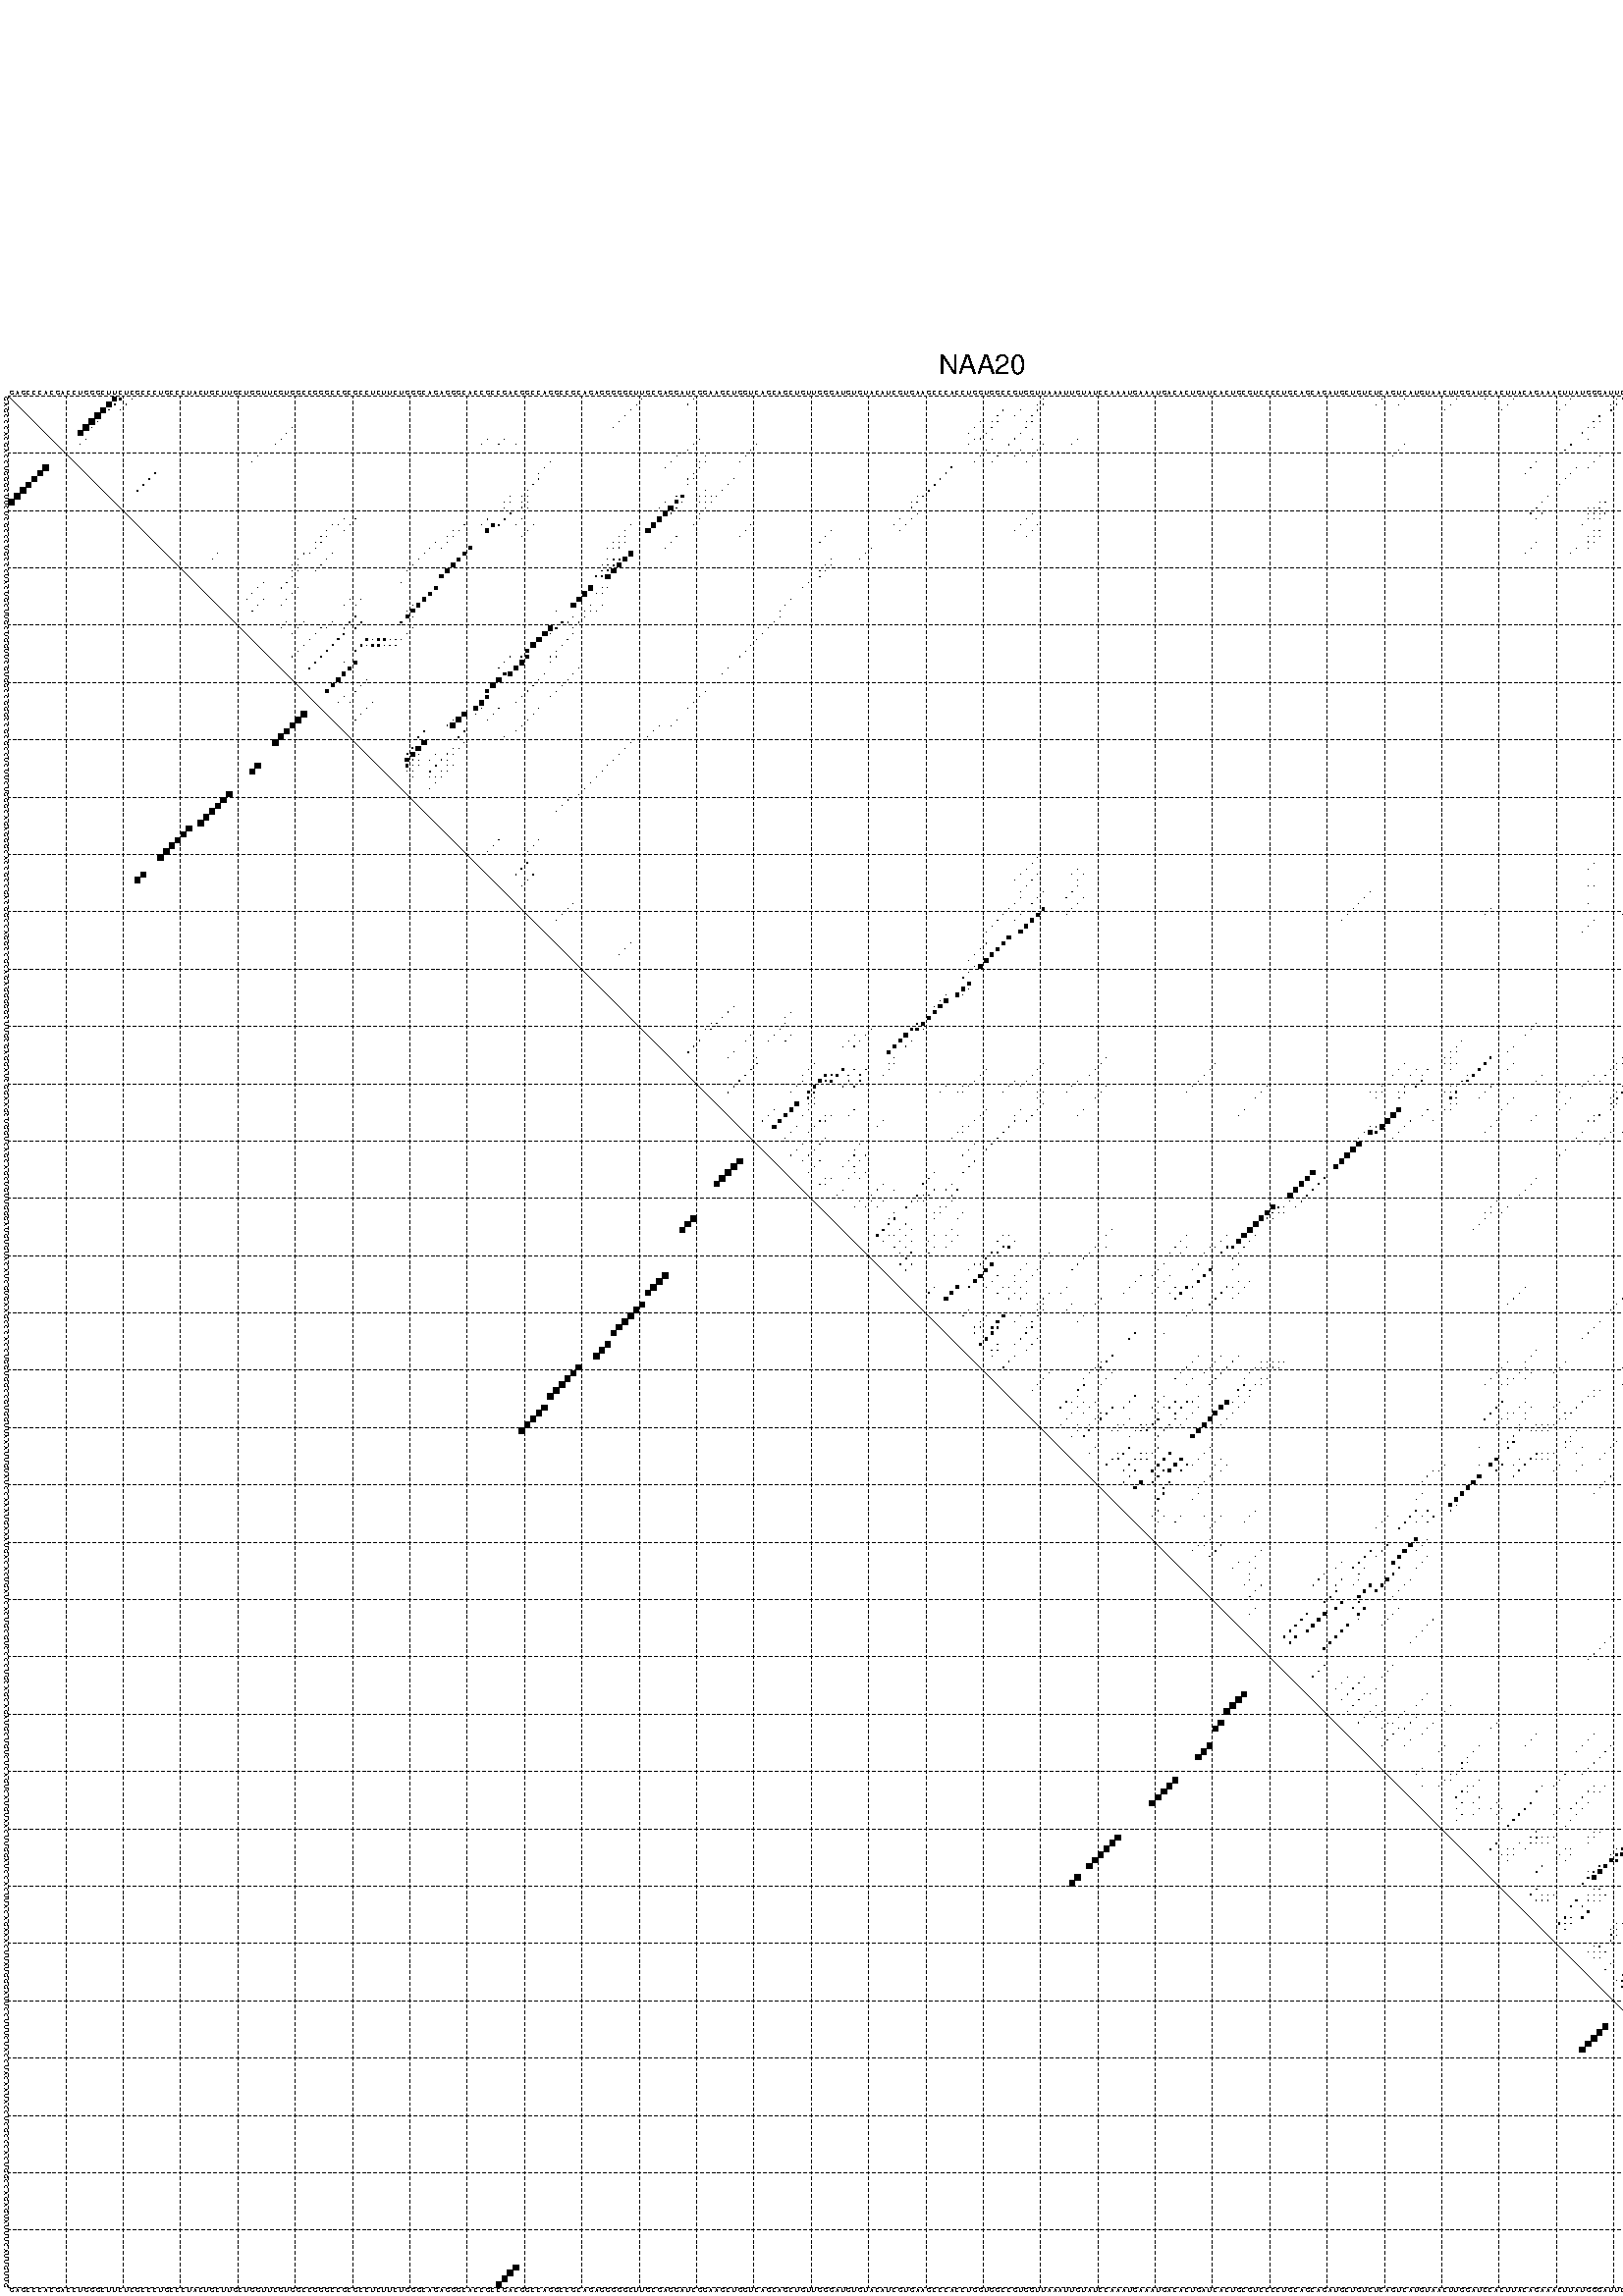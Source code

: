 %!PS-Adobe-3.0 EPSF-3.0
%%BoundingBox: 0 0 700 720
%%DocumentFonts: Helvetica
%%Pages: 1
%%EndComments

% Program options: --noLP 

% This file contains the square roots of probabilities in the form
% i  j  sqrt(p(i,j)) ubox

/DPdict 100 dict def

DPdict begin

%%BeginProlog

/logscale false def
/lpmin 1e-05 log def
/DataVisible  [ true true true true] def
/DataTitles   [ false false false false ] def
/min { 2 copy gt { exch } if pop } bind def
/max { 2 copy lt { exch } if pop } bind def
/box { %size x y box - draws box centered on x,y
   2 index 0.5 mul sub            % x -= 0.5
   exch 2 index 0.5 mul sub exch  % y -= 0.5
   3 -1 roll dup rectfill
} bind def
/ubox {
   logscale {
      log dup add lpmin div 1 exch sub dup 0 lt { pop 0 } if
   } if
   3 1 roll
   exch len exch sub 1 add box
} bind def
/lbox {
   3 1 roll
   len exch sub 1 add box
} bind def
/drawseq { % print sequence along all 4 sides
[ [0.7 -0.3 0 ]
  [0.7 0.7 len add 0]
  [-0.3 len sub -0.4 -90]
  [-0.3 len sub 0.7 len add -90]
] {
   gsave
    aload pop rotate translate
    0 1 len 1 sub {
     dup 0 moveto
     sequence exch 1 getinterval
     show
    } for
   grestore
  } forall
} bind def
/drawgrid{
  gsave
  0.5 dup translate
  0.01 setlinewidth
  len log 0.9 sub cvi 10 exch exp  % grid spacing
  dup 1 gt {
     dup dup 20 div dup 2 array astore exch 40 div setdash
  } { [0.3 0.7] 0.1 setdash } ifelse
  0 exch len {
     dup dup
     0 moveto
     len lineto
     dup
     len exch sub 0 exch moveto
     len exch len exch sub lineto
     stroke
  } for
  [] 0 setdash
  0.04 setlinewidth
  currentdict /cutpoint known {
    cutpoint 1 sub
    dup dup -1 moveto len 1 add lineto
    len exch sub dup
    -1 exch moveto len 1 add exch lineto
    stroke
  } if
  % draw diagonal
  0 len moveto len 0 lineto stroke
  grestore
} bind def
/drawTitle {
  currentdict /DPtitle known {
    % center title text
    /Helvetica findfont 10 scalefont setfont
    360 705 moveto DPtitle dup stringwidth pop 2 div neg 0 rmoveto show
  } if
} bind def
/prepareCoords {
  0 1 3 {
    % check whether we want to display current data
    dup DataVisible exch get
    {
      % check whether we've actually got some data
      DataSource exch get dup currentdict exch known {
        % data source s_j is present, so find length of array
        currentdict exch get length 
      } { pop 0 } ifelse
    } if
  } for
  exch dup 5 -1 roll add 4 -1 roll dup 5 1 roll 4 -1 roll add max
  len add 3 add 700 exch div dup scale
  exch 1 add exch 1 add translate
} bind def
/utri{ % i j prob utri
  gsave
  0.5 dup translate
  1 min 2 div
  0.85 mul 0.15 add 0.95  0.33
  3 1 roll % prepare hsb color
  sethsbcolor
  % now produce the coordinates for lines
  exch 1 sub dup len exch sub dup 4 -1 roll dup 3 1 roll dup len exch sub
  moveto lineto lineto closepath fill
  grestore
} bind def
/uUDmotif{ % i j uUDmotif
  gsave
  0.5 dup translate
  1 min 2 div
  0.85 mul 0.15 add 0.95 0.6
  3 1 roll % prepare hsb color
  sethsbcolor
  % now produce the coordinates for lines
  exch 1 sub dup len exch sub dup 4 -1 roll dup 3 1 roll dup len exch sub
  moveto lineto lineto closepath fill
  grestore
} bind def
/lUDmotif{ % i j lUDmotif
  gsave
  0.5 dup translate
  1 min 2 div
  0.85 mul 0.15 add 0.95 0.6
  3 1 roll % prepare hsb color
  sethsbcolor
  % now produce the coordinates for lines
  dup len exch sub dup 4 -1 roll 1 sub dup 3 1 roll dup len exch sub
  moveto lineto lineto closepath fill
  grestore
} bind def
/uHmotif{ % i j uHmotif
  gsave
  0.5 dup translate
  1 min 2 div
  0.85 mul 0.15 add 0.95  0.99
  3 1 roll % prepare hsb color
  sethsbcolor
  % now produce the coordinates for lines
  exch 1 sub dup len exch sub dup 4 -1 roll dup 3 1 roll dup len exch sub
  moveto lineto lineto closepath fill
  grestore
} bind def
/lHmotif{ % i j lHmotif
  gsave
  0.5 dup translate
  1 min 2 div
  0.85 mul 0.15 add 0.95  0.99
  3 1 roll % prepare hsb color
  sethsbcolor
  % now produce the coordinates for lines
  dup len exch sub dup 4 -1 roll 1 sub dup 3 1 roll dup len exch sub
  moveto lineto lineto closepath fill
  grestore
} bind def
/uImotif{ % i j k l uImotif
  gsave
  0.5 dup translate
  1 min 2 div
  0.85 mul 0.15 add 0.95  0.99
  3 1 roll % prepare hsb color
  sethsbcolor
  % now produce the coordinates for lines
  1 sub dup 5 1 roll exch len exch sub dup 5 1 roll 3 -1 roll dup
  5 1 roll exch 4 1 roll 3 1 roll exch 1 sub len exch sub dup 3 1 roll
  moveto lineto lineto lineto closepath fill
  grestore
} bind def
/lImotif{ % i j k l lImotif
  gsave
  0.5 dup translate
  1 min 2 div
  0.85 mul 0.15 add 0.95  0.99
  3 1 roll % prepare hsb color
  sethsbcolor
  % now produce the coordinates for lines
  4 -1 roll 1 sub dup 5 1 roll exch 1 sub len exch sub dup 3 -1 roll exch
  5 -1 roll len exch sub dup 6 -1 roll dup 3 1 roll 7 4 roll
  moveto lineto lineto lineto closepath fill
  grestore
} bind def
/drawDataSquareBottom { % x v n dataSquareBottom draw box
  len add 2 add exch lbox
} bind def
/drawDataSquareTop { % x v n dataSquareBottom draw box
  neg 1 sub exch lbox
} bind def
/drawDataSquareLeft { % y v n dataSquareBottom draw box
  neg 1 sub 3 1 roll lbox
} bind def
/drawDataSquareRight { % y v n dataSquareBottom draw box
  % use size x y box to draw box
  2 add len add 3 1 roll lbox
} bind def
/drawDataSquareBottomHSB { % x v h s b n dataSquareBottomHSB draw box
  % use size x y box to draw box
  len add 2 add 5 1 roll sethsbcolor lbox
} bind def
/drawDataSquareTopHSB { % x v h s b n dataSquareBottomHSB draw box
  % use size x y box to draw box
  neg 1 sub 5 1 roll sethsbcolor lbox
} bind def
/drawDataSquareLeftHSB { % x v h s b n dataSquareLeftHSB draw box
  % use size x y box to draw box
  neg 1 sub 6 1 roll sethsbcolor lbox
} bind def
/drawDataSquareRightHSB { % x v h s b n dataSquareLeftHSB draw box
  % use size x y box to draw box
  2 add len add 6 1 roll sethsbcolor lbox
} bind def
/drawDataTitleBottom {
  /Helvetica findfont 0.95 scalefont setfont
  0 -1.4 3 -1 roll sub moveto 
  dup stringwidth pop neg 0 rmoveto   
  show
} bind def
/drawDataTitleTop {
  /Helvetica findfont 0.95 scalefont setfont
  0 len 1.6 add 3 -1 roll add moveto 
  dup stringwidth pop neg 0 rmoveto   
  show
} bind def
/drawDataTitleLeft {
  /Helvetica findfont 0.95 scalefont setfont
  neg 1.4 sub len 1 add moveto 
  dup stringwidth pop 0 exch rmoveto -90 rotate
  show 90 rotate
} bind def
/drawDataTitleRight {
  /Helvetica findfont 0.95 scalefont setfont
  1.6 add len add len 1 add moveto 
  dup stringwidth pop 0 exch rmoveto -90 rotate
  show 90 rotate
} bind def
% do not modify the arrays below unless you know what you're doing!
/DataSource     [ /topData /leftData /bottomData /rightData ] def
/DataDrawBox    [ /drawDataSquareTop  /drawDataSquareLeft /drawDataSquareBottom /drawDataSquareRight] def
/DataDrawBoxHSB [ /drawDataSquareTopHSB /drawDataSquareLeftHSB /drawDataSquareBottomHSB /drawDataSquareRightHSB ] def
/DataDrawTitle  [ /drawDataTitleTop /drawDataTitleLeft /drawDataTitleBottom /drawDataTitleRight ] def
% this is the logic to parse the auxiliary linear data
% given in arrays topData, leftData, bottomData, and rightData
% See also the Boolean arrays DataVisible and DataTitles that
% are used to control which part of data will be visible
/drawData {
  0 1 3 {
    % check whether we want to display current data
    dup DataVisible exch get
    {
      % check whether we've actually got some data
      dup DataSource exch get dup currentdict exch known {
        % data source s_j is present, so we load the
        % corresponding data array a and loop over all data sets a[i]
        currentdict exch get dup length 1 sub 0 1 3 -1 roll {
          dup dup
          % now on stack: j a i i i
          % load data set, i.e. a[i]
          4 -1 roll         % j i i i a
          dup 3 -1 roll get dup % j i i a a[i] a[i]
          % 1. check whether we need to process data set title
          6 -1 roll dup 7 1 roll DataTitles exch get {
            % get current title drawing function key
            6 -1 roll dup 7 1 roll DataDrawTitle exch get
            % now on stack: ... j i i a a[i] a[i] title_draw_key
            % get current title and execute drawing function
            exch 0 get exch currentdict exch get 5 -1 roll exch exec
          } { % remove unused variables
              pop 3 -1 roll pop
          } ifelse
          % now on stack: ... j i a a[i]
          % 2. process actual data a[k] for 1 <= k < n
          dup length 1 sub 1 exch getinterval { 
            % on stack: j i a a[i][k]
            gsave
            dup length 2 eq { % print black box if two-valued
              % get box drawing function
              4 -1 roll dup 5 1 roll DataDrawBox exch get currentdict exch get exch
              aload pop 5 -1 roll dup 6 1 roll 4 -1 roll exec
            } {
              dup length 5 eq { % print box with hsb color
                % get box drawing function
                4 -1 roll dup 5 1 roll DataDrawBoxHSB exch get currentdict exch get exch
                % on stack: j i a f a[i]
                % load data array and prepare for drawing
                aload pop 8 -1 roll dup 9 1 roll 7 -1 roll exec
              } { pop } ifelse
            } ifelse
            grestore
          } forall
          exch pop 
          % left on stack: j a
        } for
        
      } if
    } if
  } for
} bind def

%%EndProlog

/DPtitle {
  (NAA20)
} def

/sequence { (\
GAGCCCACGACCUGGGCUUCUCGCCCUGCCCUACUGCUUGCUGGUUCGUGGCCGGGCCGCGCCUCUUCUGGGCAGAGGGCACCGCCGACGGCCAGGCCGCAGAGGGGGCUUGCGAGGAUCGGAAGCUGGUCAGCAGCUGUUGGGAUGUGUACAUCGUGAAGCCCACCUGGUGGCCGUGGUUAAAUUGUAUCCAAAUGAAAUGACACUGAUCACUGCGUCCCCUGCAGCAGAUGCUGUCUCAGUCAUGUAACUUGG\
AUCCACUUACAGAAACUUAUGGGAUUCCUUUCUACCUACAAUACCUCGCCCACUGGCCAGAGUAUUUCAUUGUUG\
) } def
/len { sequence length } bind def

% BEGIN linear data array

/topData [
] def

/leftData [
] def

/bottomData [
] def

/rightData [
] def

% END linear data arrays

%Finally, prepare canvas

%draw title
drawTitle

%prepare coordinate system, draw grid and sequence
/Helvetica findfont 0.95 scalefont setfont

%prepare coordinate system
prepareCoords

%draw sequence arround grid
drawseq

%draw grid
drawgrid

%draw auxiliary linear data (if available)
drawData

%data (commands) starts here

%start of quadruplex data

%start of Hmotif data

%start of Imotif data
%start of base pair probability data
1 19 0.621 ubox
1 20 0.274 ubox
1 22 0.067 ubox
1 111 0.005 ubox
1 120 0.052 ubox
1 181 0.006 ubox
1 240 0.005 ubox
1 244 0.042 ubox
1 253 0.008 ubox
1 258 0.005 ubox
1 263 0.01 ubox
1 273 0.01 ubox
1 281 0.013 ubox
1 282 0.117 ubox
1 285 0.014 ubox
1 286 0.009 ubox
1 287 0.082 ubox
1 302 0.005 ubox
1 321 0.011 ubox
1 322 0.023 ubox
1 323 0.431 ubox
1 326 0.048 ubox
1 329 0.051 ubox
2 18 0.821 ubox
2 19 0.195 ubox
2 21 0.054 ubox
2 110 0.005 ubox
2 119 0.045 ubox
2 180 0.005 ubox
2 181 0.035 ubox
2 239 0.004 ubox
2 243 0.017 ubox
2 252 0.007 ubox
2 262 0.01 ubox
2 272 0.01 ubox
2 280 0.014 ubox
2 281 0.117 ubox
2 284 0.015 ubox
2 285 0.01 ubox
2 286 0.072 ubox
2 288 0.008 ubox
2 292 0.014 ubox
2 301 0.005 ubox
2 320 0.006 ubox
2 321 0.019 ubox
2 322 0.372 ubox
2 325 0.041 ubox
2 326 0.024 ubox
2 328 0.042 ubox
2 329 0.051 ubox
3 17 0.982 ubox
3 18 0.028 ubox
3 20 0.025 ubox
3 109 0.005 ubox
3 174 0.049 ubox
3 177 0.003 ubox
3 180 0.039 ubox
3 251 0.004 ubox
3 261 0.009 ubox
3 271 0.009 ubox
3 280 0.116 ubox
3 283 0.012 ubox
3 285 0.013 ubox
3 287 0.005 ubox
3 291 0.01 ubox
3 312 0.006 ubox
3 321 0.033 ubox
3 325 0.004 ubox
3 328 0.047 ubox
4 16 0.983 ubox
4 108 0.005 ubox
4 173 0.042 ubox
4 176 0.004 ubox
4 179 0.033 ubox
4 278 0.127 ubox
4 311 0.006 ubox
4 327 0.047 ubox
5 15 0.983 ubox
5 16 0.004 ubox
5 107 0.005 ubox
5 170 0.006 ubox
5 172 0.032 ubox
5 173 0.063 ubox
5 178 0.023 ubox
5 179 0.079 ubox
5 277 0.127 ubox
5 278 0.007 ubox
5 310 0.006 ubox
6 14 0.983 ubox
6 15 0.004 ubox
6 50 0.003 ubox
6 106 0.004 ubox
6 169 0.006 ubox
6 172 0.069 ubox
6 178 0.083 ubox
6 276 0.127 ubox
6 277 0.007 ubox
6 327 0.005 ubox
6 330 0.009 ubox
7 13 0.91 ubox
7 49 0.004 ubox
7 168 0.005 ubox
7 171 0.074 ubox
7 177 0.086 ubox
7 275 0.115 ubox
7 326 0.005 ubox
7 328 0.02 ubox
7 329 0.007 ubox
8 14 0.006 ubox
8 48 0.004 ubox
8 84 0.006 ubox
8 87 0.005 ubox
8 121 0.004 ubox
8 169 0.013 ubox
8 170 0.074 ubox
8 172 0.005 ubox
8 176 0.086 ubox
8 179 0.003 ubox
8 187 0.004 ubox
8 276 0.004 ubox
8 327 0.023 ubox
8 330 0.041 ubox
9 13 0.009 ubox
9 47 0.004 ubox
9 83 0.006 ubox
9 86 0.005 ubox
9 89 0.003 ubox
9 120 0.004 ubox
9 131 0.005 ubox
9 168 0.011 ubox
9 175 0.084 ubox
9 181 0.015 ubox
9 186 0.003 ubox
9 244 0.004 ubox
9 273 0.066 ubox
9 323 0.01 ubox
9 326 0.021 ubox
9 329 0.042 ubox
10 119 0.004 ubox
10 130 0.005 ubox
10 171 0.066 ubox
10 177 0.004 ubox
10 180 0.016 ubox
10 243 0.004 ubox
10 272 0.063 ubox
10 318 0.005 ubox
10 322 0.01 ubox
10 325 0.019 ubox
10 328 0.043 ubox
11 44 0.004 ubox
11 117 0.004 ubox
11 122 0.004 ubox
11 129 0.005 ubox
11 170 0.067 ubox
11 173 0.053 ubox
11 176 0.004 ubox
11 179 0.016 ubox
11 242 0.003 ubox
11 278 0.004 ubox
11 317 0.005 ubox
11 327 0.042 ubox
12 43 0.004 ubox
12 95 0.004 ubox
12 116 0.004 ubox
12 121 0.004 ubox
12 122 0.016 ubox
12 128 0.005 ubox
12 169 0.067 ubox
12 172 0.053 ubox
12 178 0.016 ubox
12 267 0.022 ubox
12 277 0.004 ubox
12 315 0.005 ubox
13 94 0.004 ubox
13 115 0.004 ubox
13 121 0.016 ubox
13 165 0.114 ubox
13 266 0.022 ubox
13 274 0.006 ubox
13 276 0.003 ubox
13 314 0.005 ubox
13 324 0.005 ubox
14 26 0.135 ubox
14 93 0.003 ubox
14 120 0.016 ubox
14 164 0.117 ubox
14 265 0.018 ubox
14 273 0.006 ubox
14 313 0.005 ubox
14 323 0.005 ubox
15 25 0.135 ubox
15 93 0.017 ubox
15 119 0.014 ubox
15 120 0.005 ubox
15 127 0.004 ubox
15 163 0.117 ubox
15 272 0.006 ubox
15 312 0.005 ubox
16 24 0.135 ubox
16 92 0.017 ubox
16 119 0.005 ubox
16 126 0.004 ubox
16 162 0.117 ubox
16 271 0.006 ubox
17 23 0.135 ubox
17 91 0.017 ubox
17 122 0.005 ubox
17 125 0.004 ubox
17 161 0.117 ubox
18 88 0.007 ubox
18 90 0.017 ubox
18 91 0.004 ubox
18 117 0.008 ubox
18 118 0.424 ubox
18 121 0.007 ubox
18 122 0.004 ubox
18 123 0.004 ubox
18 124 0.005 ubox
18 159 0.004 ubox
18 160 0.108 ubox
18 269 0.026 ubox
18 317 0.01 ubox
19 87 0.008 ubox
19 88 0.041 ubox
19 90 0.019 ubox
19 91 0.016 ubox
19 115 0.004 ubox
19 117 0.56 ubox
19 118 0.044 ubox
19 121 0.004 ubox
19 122 0.004 ubox
19 123 0.006 ubox
19 158 0.004 ubox
19 159 0.093 ubox
19 268 0.042 ubox
19 278 0.004 ubox
19 279 0.037 ubox
19 316 0.024 ubox
20 87 0.049 ubox
20 90 0.068 ubox
20 91 0.003 ubox
20 114 0.004 ubox
20 116 0.747 ubox
20 117 0.039 ubox
20 122 0.005 ubox
20 158 0.075 ubox
20 267 0.046 ubox
20 276 0.006 ubox
20 277 0.006 ubox
20 278 0.046 ubox
20 315 0.027 ubox
20 317 0.026 ubox
21 88 0.201 ubox
21 115 0.796 ubox
21 116 0.017 ubox
21 121 0.003 ubox
21 159 0.003 ubox
21 179 0.004 ubox
21 266 0.038 ubox
21 268 0.025 ubox
21 276 0.004 ubox
21 277 0.046 ubox
21 278 0.004 ubox
21 279 0.012 ubox
21 314 0.027 ubox
21 316 0.027 ubox
22 59 0.013 ubox
22 61 0.009 ubox
22 84 0.062 ubox
22 87 0.219 ubox
22 90 0.006 ubox
22 114 0.802 ubox
22 121 0.004 ubox
22 156 0.015 ubox
22 158 0.004 ubox
22 178 0.005 ubox
22 267 0.026 ubox
22 276 0.045 ubox
22 277 0.005 ubox
22 278 0.013 ubox
22 315 0.027 ubox
22 327 0.025 ubox
22 330 0.018 ubox
23 57 0.047 ubox
23 58 0.01 ubox
23 60 0.01 ubox
23 80 0.023 ubox
23 83 0.065 ubox
23 85 0.533 ubox
23 86 0.162 ubox
23 89 0.003 ubox
23 92 0.004 ubox
23 109 0.023 ubox
23 113 0.802 ubox
23 120 0.004 ubox
23 130 0.003 ubox
23 155 0.008 ubox
23 157 0.005 ubox
23 177 0.005 ubox
23 180 0.004 ubox
23 275 0.017 ubox
23 312 0.03 ubox
23 318 0.005 ubox
23 326 0.01 ubox
23 328 0.025 ubox
23 329 0.008 ubox
24 56 0.048 ubox
24 59 0.01 ubox
24 78 0.005 ubox
24 79 0.023 ubox
24 84 0.554 ubox
24 91 0.004 ubox
24 108 0.023 ubox
24 112 0.8 ubox
24 129 0.004 ubox
24 144 0.004 ubox
24 156 0.005 ubox
24 176 0.005 ubox
24 179 0.004 ubox
24 277 0.011 ubox
24 278 0.084 ubox
24 311 0.03 ubox
24 317 0.005 ubox
24 327 0.026 ubox
25 55 0.048 ubox
25 56 0.006 ubox
25 77 0.005 ubox
25 78 0.023 ubox
25 90 0.004 ubox
25 107 0.023 ubox
25 108 0.055 ubox
25 117 0.007 ubox
25 128 0.004 ubox
25 143 0.004 ubox
25 178 0.004 ubox
25 276 0.011 ubox
25 277 0.084 ubox
25 278 0.013 ubox
25 310 0.03 ubox
25 311 0.004 ubox
26 54 0.048 ubox
26 55 0.006 ubox
26 75 0.01 ubox
26 77 0.022 ubox
26 106 0.017 ubox
26 107 0.055 ubox
26 108 0.07 ubox
26 116 0.007 ubox
26 142 0.004 ubox
26 267 0.013 ubox
26 276 0.084 ubox
26 277 0.013 ubox
26 310 0.004 ubox
26 315 0.005 ubox
27 54 0.006 ubox
27 74 0.018 ubox
27 76 0.015 ubox
27 81 0.577 ubox
27 105 0.004 ubox
27 106 0.014 ubox
27 107 0.063 ubox
27 115 0.007 ubox
27 151 0.003 ubox
27 266 0.013 ubox
27 274 0.006 ubox
27 276 0.009 ubox
27 314 0.005 ubox
27 324 0.006 ubox
28 37 0.005 ubox
28 52 0.048 ubox
28 53 0.007 ubox
28 57 0.008 ubox
28 73 0.024 ubox
28 80 0.593 ubox
28 109 0.778 ubox
28 150 0.004 ubox
28 265 0.012 ubox
28 273 0.004 ubox
28 313 0.005 ubox
28 323 0.006 ubox
29 36 0.005 ubox
29 51 0.047 ubox
29 56 0.008 ubox
29 72 0.024 ubox
29 79 0.593 ubox
29 105 0.01 ubox
29 106 0.134 ubox
29 107 0.152 ubox
29 108 0.777 ubox
29 144 0.006 ubox
29 149 0.003 ubox
30 50 0.047 ubox
30 51 0.009 ubox
30 55 0.008 ubox
30 71 0.024 ubox
30 78 0.593 ubox
30 104 0.009 ubox
30 105 0.137 ubox
30 106 0.159 ubox
30 107 0.776 ubox
30 143 0.006 ubox
30 144 0.003 ubox
31 50 0.011 ubox
31 51 0.005 ubox
31 54 0.008 ubox
31 70 0.024 ubox
31 77 0.593 ubox
31 104 0.137 ubox
31 105 0.165 ubox
31 106 0.774 ubox
31 142 0.006 ubox
31 143 0.003 ubox
32 50 0.007 ubox
32 76 0.59 ubox
32 103 0.138 ubox
32 104 0.167 ubox
32 105 0.769 ubox
32 142 0.003 ubox
33 45 0.013 ubox
33 49 0.03 ubox
33 69 0.003 ubox
33 140 0.006 ubox
34 44 0.013 ubox
34 48 0.032 ubox
34 51 0.006 ubox
34 75 0.591 ubox
34 102 0.802 ubox
34 104 0.021 ubox
34 105 0.004 ubox
34 139 0.007 ubox
35 43 0.013 ubox
35 50 0.006 ubox
35 74 0.592 ubox
35 101 0.803 ubox
35 103 0.019 ubox
35 104 0.004 ubox
36 42 0.009 ubox
36 45 0.046 ubox
36 49 0.006 ubox
36 60 0.004 ubox
36 62 0.006 ubox
36 73 0.593 ubox
36 100 0.803 ubox
36 137 0.007 ubox
37 44 0.047 ubox
37 48 0.006 ubox
37 59 0.004 ubox
37 61 0.006 ubox
37 71 0.023 ubox
37 72 0.592 ubox
37 99 0.802 ubox
37 102 0.016 ubox
37 104 0.004 ubox
37 136 0.007 ubox
38 43 0.046 ubox
38 70 0.032 ubox
38 71 0.582 ubox
38 96 0.008 ubox
38 101 0.011 ubox
38 102 0.011 ubox
38 103 0.003 ubox
38 135 0.005 ubox
39 61 0.082 ubox
39 70 0.531 ubox
39 71 0.017 ubox
39 99 0.003 ubox
39 101 0.017 ubox
39 135 0.005 ubox
40 49 0.004 ubox
40 52 0.004 ubox
40 57 0.004 ubox
40 60 0.106 ubox
40 62 0.137 ubox
40 69 0.312 ubox
40 97 0.289 ubox
40 98 0.02 ubox
40 100 0.02 ubox
40 134 0.007 ubox
41 48 0.004 ubox
41 51 0.004 ubox
41 55 0.006 ubox
41 56 0.003 ubox
41 59 0.104 ubox
41 61 0.137 ubox
41 71 0.027 ubox
41 95 0.772 ubox
41 96 0.219 ubox
41 99 0.02 ubox
41 133 0.007 ubox
42 50 0.004 ubox
42 54 0.008 ubox
42 59 0.137 ubox
42 70 0.029 ubox
42 94 0.795 ubox
42 95 0.109 ubox
42 99 0.005 ubox
42 132 0.007 ubox
43 53 0.011 ubox
43 58 0.175 ubox
43 63 0.281 ubox
43 64 0.079 ubox
43 65 0.264 ubox
43 66 0.365 ubox
43 67 0.016 ubox
43 68 0.05 ubox
43 69 0.035 ubox
43 93 0.803 ubox
43 98 0.027 ubox
43 131 0.007 ubox
44 52 0.011 ubox
44 57 0.175 ubox
44 62 0.28 ubox
44 63 0.093 ubox
44 64 0.247 ubox
44 65 0.37 ubox
44 66 0.014 ubox
44 67 0.048 ubox
44 68 0.036 ubox
44 92 0.803 ubox
44 97 0.027 ubox
44 130 0.006 ubox
45 51 0.011 ubox
45 56 0.175 ubox
45 61 0.162 ubox
45 91 0.58 ubox
45 96 0.025 ubox
45 129 0.005 ubox
46 50 0.008 ubox
46 55 0.174 ubox
46 88 0.011 ubox
46 90 0.147 ubox
46 91 0.55 ubox
46 95 0.018 ubox
46 96 0.01 ubox
46 128 0.005 ubox
47 54 0.175 ubox
47 59 0.005 ubox
47 61 0.536 ubox
47 87 0.011 ubox
47 90 0.781 ubox
47 95 0.015 ubox
48 53 0.169 ubox
48 60 0.566 ubox
48 86 0.005 ubox
48 89 0.789 ubox
48 100 0.003 ubox
48 126 0.006 ubox
49 59 0.566 ubox
49 87 0.48 ubox
49 88 0.638 ubox
49 94 0.027 ubox
49 99 0.003 ubox
49 125 0.006 ubox
50 58 0.567 ubox
50 63 0.01 ubox
50 86 0.801 ubox
50 93 0.028 ubox
50 98 0.005 ubox
51 57 0.567 ubox
51 62 0.01 ubox
51 85 0.802 ubox
51 92 0.028 ubox
51 97 0.005 ubox
52 56 0.562 ubox
52 61 0.009 ubox
52 84 0.569 ubox
52 91 0.028 ubox
52 96 0.005 ubox
52 122 0.006 ubox
53 59 0.008 ubox
53 84 0.566 ubox
53 90 0.028 ubox
53 95 0.005 ubox
53 121 0.006 ubox
54 58 0.008 ubox
54 60 0.003 ubox
54 64 0.008 ubox
54 83 0.799 ubox
54 89 0.027 ubox
54 120 0.006 ubox
55 63 0.01 ubox
55 82 0.799 ubox
55 83 0.031 ubox
55 86 0.027 ubox
55 93 0.005 ubox
55 119 0.005 ubox
56 62 0.01 ubox
56 80 0.797 ubox
56 82 0.032 ubox
56 85 0.028 ubox
56 92 0.005 ubox
57 61 0.01 ubox
57 78 0.067 ubox
57 79 0.795 ubox
57 84 0.027 ubox
57 91 0.005 ubox
57 117 0.005 ubox
58 77 0.092 ubox
58 78 0.792 ubox
58 90 0.005 ubox
58 114 0.007 ubox
58 116 0.005 ubox
59 73 0.165 ubox
59 80 0.092 ubox
59 89 0.005 ubox
59 113 0.008 ubox
59 328 0.005 ubox
60 72 0.165 ubox
60 79 0.092 ubox
60 87 0.004 ubox
60 112 0.008 ubox
60 317 0.003 ubox
60 327 0.005 ubox
61 73 0.775 ubox
61 80 0.009 ubox
61 109 0.009 ubox
61 318 0.006 ubox
61 326 0.005 ubox
62 71 0.189 ubox
62 72 0.774 ubox
62 78 0.097 ubox
62 79 0.009 ubox
62 108 0.009 ubox
62 317 0.006 ubox
63 70 0.194 ubox
63 71 0.772 ubox
63 72 0.074 ubox
63 75 0.007 ubox
63 77 0.101 ubox
63 78 0.008 ubox
63 107 0.009 ubox
63 317 0.004 ubox
64 70 0.606 ubox
64 71 0.084 ubox
64 72 0.008 ubox
64 74 0.007 ubox
64 76 0.101 ubox
64 77 0.005 ubox
64 106 0.009 ubox
64 316 0.003 ubox
65 70 0.446 ubox
65 71 0.012 ubox
65 72 0.007 ubox
65 75 0.101 ubox
65 77 0.006 ubox
65 78 0.004 ubox
65 105 0.009 ubox
65 317 0.012 ubox
66 70 0.013 ubox
66 71 0.007 ubox
66 74 0.097 ubox
66 76 0.005 ubox
66 77 0.006 ubox
66 104 0.009 ubox
66 316 0.008 ubox
66 317 0.037 ubox
67 71 0.005 ubox
67 74 0.007 ubox
67 75 0.003 ubox
67 76 0.009 ubox
67 103 0.009 ubox
67 316 0.047 ubox
68 75 0.009 ubox
68 102 0.009 ubox
68 315 0.049 ubox
69 74 0.009 ubox
69 101 0.009 ubox
69 314 0.049 ubox
70 100 0.009 ubox
70 313 0.049 ubox
71 98 0.009 ubox
71 312 0.049 ubox
72 97 0.009 ubox
73 96 0.009 ubox
73 310 0.049 ubox
74 309 0.049 ubox
75 308 0.049 ubox
77 306 0.049 ubox
78 86 0.006 ubox
78 93 0.008 ubox
78 305 0.049 ubox
79 85 0.006 ubox
79 92 0.008 ubox
79 304 0.049 ubox
80 84 0.006 ubox
80 91 0.007 ubox
80 303 0.049 ubox
81 180 0.006 ubox
82 91 0.14 ubox
82 179 0.007 ubox
82 277 0.004 ubox
82 327 0.004 ubox
83 90 0.148 ubox
83 178 0.007 ubox
83 187 0.004 ubox
83 276 0.004 ubox
83 327 0.004 ubox
83 330 0.006 ubox
84 89 0.144 ubox
84 92 0.052 ubox
84 177 0.006 ubox
84 180 0.024 ubox
84 186 0.003 ubox
84 188 0.009 ubox
84 326 0.003 ubox
84 328 0.006 ubox
84 329 0.006 ubox
85 91 0.053 ubox
85 176 0.006 ubox
85 179 0.026 ubox
85 187 0.009 ubox
85 327 0.006 ubox
86 90 0.053 ubox
86 178 0.026 ubox
86 187 0.037 ubox
86 276 0.004 ubox
86 277 0.003 ubox
86 327 0.048 ubox
86 330 0.472 ubox
87 177 0.015 ubox
87 181 0.022 ubox
87 186 0.038 ubox
87 238 0.003 ubox
87 287 0.008 ubox
87 302 0.003 ubox
87 322 0.004 ubox
87 323 0.048 ubox
87 326 0.047 ubox
87 329 0.495 ubox
88 177 0.021 ubox
88 180 0.023 ubox
88 185 0.038 ubox
88 188 0.018 ubox
88 237 0.003 ubox
88 286 0.008 ubox
88 318 0.006 ubox
88 321 0.003 ubox
88 322 0.045 ubox
88 325 0.043 ubox
88 328 0.499 ubox
89 99 0.003 ubox
89 176 0.026 ubox
89 179 0.024 ubox
89 187 0.019 ubox
89 236 0.003 ubox
89 276 0.004 ubox
89 317 0.007 ubox
89 327 0.5 ubox
89 330 0.029 ubox
90 98 0.003 ubox
90 175 0.026 ubox
90 181 0.393 ubox
90 186 0.016 ubox
90 235 0.003 ubox
90 259 0.005 ubox
90 283 0.005 ubox
90 287 0.004 ubox
90 291 0.03 ubox
90 292 0.004 ubox
90 313 0.05 ubox
90 322 0.005 ubox
90 323 0.036 ubox
90 326 0.31 ubox
90 329 0.023 ubox
91 97 0.003 ubox
91 174 0.026 ubox
91 177 0.024 ubox
91 180 0.552 ubox
91 185 0.005 ubox
91 234 0.003 ubox
91 258 0.004 ubox
91 282 0.004 ubox
91 290 0.029 ubox
91 291 0.003 ubox
91 312 0.05 ubox
91 322 0.012 ubox
91 325 0.09 ubox
91 328 0.019 ubox
92 96 0.003 ubox
92 173 0.026 ubox
92 176 0.024 ubox
92 179 0.585 ubox
92 233 0.003 ubox
92 277 0.005 ubox
92 311 0.05 ubox
92 327 0.018 ubox
93 172 0.026 ubox
93 178 0.585 ubox
93 276 0.005 ubox
93 310 0.05 ubox
93 327 0.006 ubox
94 171 0.016 ubox
94 177 0.561 ubox
94 275 0.005 ubox
94 309 0.048 ubox
94 322 0.004 ubox
94 326 0.007 ubox
95 175 0.593 ubox
95 308 0.031 ubox
96 109 0.004 ubox
96 171 0.02 ubox
96 174 0.594 ubox
97 108 0.004 ubox
97 170 0.025 ubox
97 173 0.594 ubox
98 107 0.004 ubox
98 169 0.025 ubox
98 172 0.594 ubox
99 168 0.012 ubox
99 171 0.594 ubox
99 304 0.021 ubox
100 169 0.028 ubox
100 170 0.593 ubox
100 303 0.021 ubox
101 168 0.035 ubox
102 167 0.033 ubox
102 302 0.021 ubox
103 168 0.586 ubox
103 301 0.021 ubox
104 167 0.593 ubox
104 168 0.004 ubox
104 300 0.021 ubox
105 164 0.026 ubox
105 166 0.593 ubox
105 167 0.004 ubox
105 299 0.021 ubox
106 163 0.024 ubox
106 164 0.594 ubox
107 127 0.039 ubox
107 162 0.021 ubox
107 163 0.594 ubox
107 306 0.005 ubox
107 313 0.005 ubox
108 126 0.043 ubox
108 137 0.004 ubox
108 162 0.594 ubox
108 305 0.005 ubox
108 312 0.005 ubox
109 125 0.043 ubox
109 136 0.004 ubox
109 161 0.594 ubox
109 311 0.005 ubox
110 123 0.004 ubox
110 124 0.045 ubox
110 136 0.009 ubox
110 159 0.22 ubox
110 160 0.55 ubox
110 267 0.005 ubox
110 296 0.003 ubox
110 310 0.005 ubox
111 122 0.005 ubox
111 123 0.081 ubox
111 135 0.021 ubox
111 151 0.028 ubox
111 158 0.31 ubox
111 159 0.486 ubox
111 160 0.006 ubox
111 266 0.006 ubox
111 295 0.004 ubox
112 130 0.004 ubox
112 134 0.027 ubox
112 137 0.037 ubox
112 148 0.007 ubox
112 150 0.039 ubox
112 157 0.558 ubox
112 265 0.006 ubox
112 294 0.005 ubox
112 304 0.028 ubox
112 328 0.01 ubox
113 121 0.123 ubox
113 129 0.005 ubox
113 133 0.027 ubox
113 136 0.037 ubox
113 147 0.007 ubox
113 149 0.039 ubox
113 156 0.572 ubox
113 158 0.065 ubox
113 254 0.004 ubox
113 303 0.028 ubox
113 327 0.01 ubox
113 330 0.005 ubox
114 120 0.124 ubox
114 146 0.006 ubox
114 148 0.037 ubox
114 155 0.56 ubox
114 157 0.052 ubox
114 253 0.005 ubox
114 263 0.005 ubox
114 302 0.028 ubox
114 323 0.005 ubox
114 326 0.01 ubox
114 329 0.005 ubox
115 119 0.108 ubox
115 127 0.005 ubox
115 154 0.556 ubox
115 252 0.008 ubox
115 253 0.005 ubox
115 262 0.005 ubox
115 284 0.006 ubox
115 288 0.01 ubox
115 292 0.039 ubox
115 301 0.028 ubox
115 322 0.005 ubox
115 325 0.009 ubox
115 328 0.006 ubox
116 126 0.005 ubox
116 131 0.004 ubox
116 155 0.024 ubox
116 192 0.006 ubox
116 251 0.01 ubox
116 252 0.007 ubox
116 259 0.264 ubox
116 282 0.007 ubox
116 283 0.008 ubox
116 287 0.012 ubox
116 288 0.051 ubox
116 291 0.05 ubox
116 292 0.009 ubox
116 300 0.028 ubox
116 323 0.008 ubox
117 131 0.084 ubox
117 141 0.011 ubox
117 154 0.02 ubox
117 155 0.018 ubox
117 181 0.007 ubox
117 191 0.007 ubox
117 211 0.005 ubox
117 244 0.018 ubox
117 251 0.023 ubox
117 252 0.005 ubox
117 253 0.007 ubox
117 258 0.295 ubox
117 263 0.004 ubox
117 281 0.014 ubox
117 282 0.009 ubox
117 283 0.005 ubox
117 285 0.007 ubox
117 286 0.018 ubox
117 287 0.157 ubox
117 290 0.054 ubox
117 291 0.026 ubox
117 299 0.028 ubox
117 321 0.005 ubox
117 322 0.011 ubox
117 323 0.085 ubox
117 325 0.005 ubox
117 326 0.077 ubox
117 328 0.016 ubox
117 329 0.07 ubox
118 130 0.086 ubox
118 140 0.012 ubox
118 146 0.365 ubox
118 148 0.101 ubox
118 150 0.114 ubox
118 154 0.019 ubox
118 171 0.007 ubox
118 180 0.008 ubox
118 190 0.007 ubox
118 210 0.005 ubox
118 243 0.014 ubox
118 246 0.025 ubox
118 248 0.04 ubox
118 252 0.007 ubox
118 257 0.295 ubox
118 262 0.004 ubox
118 280 0.016 ubox
118 281 0.007 ubox
118 284 0.007 ubox
118 285 0.019 ubox
118 286 0.157 ubox
118 297 0.013 ubox
118 320 0.005 ubox
118 321 0.01 ubox
118 322 0.08 ubox
118 325 0.082 ubox
118 328 0.075 ubox
119 129 0.087 ubox
119 139 0.011 ubox
119 143 0.36 ubox
119 144 0.156 ubox
119 145 0.366 ubox
119 147 0.081 ubox
119 149 0.092 ubox
119 153 0.015 ubox
119 170 0.008 ubox
119 179 0.008 ubox
119 189 0.007 ubox
119 209 0.005 ubox
119 242 0.009 ubox
119 245 0.025 ubox
119 247 0.032 ubox
119 255 0.005 ubox
119 256 0.295 ubox
119 268 0.01 ubox
119 277 0.003 ubox
119 279 0.017 ubox
119 296 0.012 ubox
119 316 0.011 ubox
119 319 0.004 ubox
119 324 0.081 ubox
119 327 0.069 ubox
120 128 0.088 ubox
120 139 0.015 ubox
120 142 0.394 ubox
120 143 0.23 ubox
120 144 0.356 ubox
120 147 0.05 ubox
120 149 0.104 ubox
120 169 0.009 ubox
120 176 0.007 ubox
120 178 0.008 ubox
120 187 0.007 ubox
120 208 0.005 ubox
120 247 0.142 ubox
120 254 0.009 ubox
120 255 0.295 ubox
120 267 0.011 ubox
120 276 0.007 ubox
120 278 0.017 ubox
120 315 0.011 ubox
120 327 0.057 ubox
120 330 0.036 ubox
121 127 0.087 ubox
121 138 0.014 ubox
121 141 0.389 ubox
121 146 0.048 ubox
121 148 0.101 ubox
121 164 0.006 ubox
121 167 0.004 ubox
121 168 0.008 ubox
121 175 0.009 ubox
121 177 0.007 ubox
121 186 0.007 ubox
121 192 0.007 ubox
121 207 0.005 ubox
121 220 0.006 ubox
121 240 0.005 ubox
121 244 0.081 ubox
121 246 0.148 ubox
121 252 0.022 ubox
121 253 0.011 ubox
121 259 0.031 ubox
121 272 0.006 ubox
121 275 0.006 ubox
121 282 0.004 ubox
121 283 0.186 ubox
121 284 0.021 ubox
121 285 0.004 ubox
121 286 0.009 ubox
121 287 0.175 ubox
121 288 0.202 ubox
121 291 0.145 ubox
121 292 0.046 ubox
121 300 0.005 ubox
121 313 0.016 ubox
121 321 0.005 ubox
121 322 0.017 ubox
121 323 0.153 ubox
121 326 0.049 ubox
121 329 0.035 ubox
122 126 0.086 ubox
122 137 0.014 ubox
122 140 0.337 ubox
122 141 0.253 ubox
122 163 0.006 ubox
122 166 0.004 ubox
122 167 0.008 ubox
122 174 0.009 ubox
122 180 0.003 ubox
122 181 0.004 ubox
122 185 0.006 ubox
122 191 0.007 ubox
122 206 0.005 ubox
122 219 0.006 ubox
122 238 0.003 ubox
122 239 0.003 ubox
122 240 0.007 ubox
122 243 0.034 ubox
122 244 0.139 ubox
122 251 0.024 ubox
122 252 0.011 ubox
122 253 0.271 ubox
122 258 0.031 ubox
122 271 0.007 ubox
122 281 0.004 ubox
122 282 0.185 ubox
122 283 0.022 ubox
122 284 0.004 ubox
122 285 0.011 ubox
122 286 0.175 ubox
122 287 0.212 ubox
122 290 0.144 ubox
122 291 0.048 ubox
122 299 0.005 ubox
122 312 0.016 ubox
122 320 0.004 ubox
122 321 0.016 ubox
122 322 0.146 ubox
122 323 0.186 ubox
122 325 0.028 ubox
122 326 0.019 ubox
122 328 0.027 ubox
122 329 0.018 ubox
123 140 0.234 ubox
123 141 0.033 ubox
123 180 0.004 ubox
123 190 0.007 ubox
123 218 0.006 ubox
123 239 0.006 ubox
123 243 0.095 ubox
123 252 0.256 ubox
123 253 0.06 ubox
123 257 0.029 ubox
123 263 0.005 ubox
123 273 0.012 ubox
123 280 0.005 ubox
123 281 0.176 ubox
123 284 0.011 ubox
123 285 0.175 ubox
123 286 0.21 ubox
123 320 0.014 ubox
123 321 0.129 ubox
123 322 0.182 ubox
123 325 0.019 ubox
123 326 0.021 ubox
123 328 0.018 ubox
123 329 0.019 ubox
124 138 0.604 ubox
124 140 0.017 ubox
124 141 0.008 ubox
124 181 0.022 ubox
124 252 0.082 ubox
124 253 0.008 ubox
124 262 0.005 ubox
124 272 0.013 ubox
124 280 0.14 ubox
124 281 0.005 ubox
124 284 0.168 ubox
124 285 0.191 ubox
124 286 0.008 ubox
124 288 0.051 ubox
124 292 0.01 ubox
124 320 0.078 ubox
124 321 0.136 ubox
124 322 0.009 ubox
124 325 0.019 ubox
124 326 0.012 ubox
124 328 0.017 ubox
124 329 0.021 ubox
125 134 0.02 ubox
125 137 0.612 ubox
125 140 0.005 ubox
125 148 0.025 ubox
125 171 0.008 ubox
125 177 0.012 ubox
125 180 0.025 ubox
125 188 0.005 ubox
125 216 0.006 ubox
125 243 0.717 ubox
125 248 0.023 ubox
125 251 0.083 ubox
125 252 0.003 ubox
125 261 0.005 ubox
125 271 0.013 ubox
125 280 0.004 ubox
125 283 0.133 ubox
125 284 0.064 ubox
125 285 0.003 ubox
125 287 0.043 ubox
125 291 0.009 ubox
125 318 0.016 ubox
125 320 0.038 ubox
125 325 0.004 ubox
125 328 0.021 ubox
126 133 0.02 ubox
126 136 0.612 ubox
126 139 0.005 ubox
126 143 0.018 ubox
126 144 0.013 ubox
126 147 0.026 ubox
126 170 0.008 ubox
126 176 0.012 ubox
126 179 0.026 ubox
126 187 0.005 ubox
126 215 0.006 ubox
126 242 0.77 ubox
126 247 0.02 ubox
126 267 0.004 ubox
126 277 0.023 ubox
126 278 0.073 ubox
126 315 0.063 ubox
126 317 0.016 ubox
126 327 0.021 ubox
127 132 0.019 ubox
127 135 0.612 ubox
127 142 0.017 ubox
127 143 0.012 ubox
127 153 0.004 ubox
127 169 0.008 ubox
127 176 0.027 ubox
127 178 0.021 ubox
127 241 0.771 ubox
127 245 0.011 ubox
127 249 0.004 ubox
127 260 0.004 ubox
127 266 0.004 ubox
127 276 0.021 ubox
127 277 0.069 ubox
127 314 0.064 ubox
127 316 0.013 ubox
127 324 0.003 ubox
128 134 0.612 ubox
128 138 0.005 ubox
128 141 0.017 ubox
128 152 0.004 ubox
128 167 0.006 ubox
128 168 0.005 ubox
128 175 0.106 ubox
128 238 0.023 ubox
128 239 0.117 ubox
128 240 0.764 ubox
128 244 0.01 ubox
128 259 0.004 ubox
128 283 0.005 ubox
128 291 0.004 ubox
128 313 0.065 ubox
128 323 0.003 ubox
129 137 0.005 ubox
129 140 0.016 ubox
129 166 0.006 ubox
129 167 0.005 ubox
129 174 0.107 ubox
129 237 0.027 ubox
129 238 0.682 ubox
129 239 0.351 ubox
129 243 0.005 ubox
129 258 0.004 ubox
129 275 0.021 ubox
129 280 0.004 ubox
129 282 0.004 ubox
129 290 0.004 ubox
129 312 0.065 ubox
130 136 0.005 ubox
130 143 0.032 ubox
130 165 0.006 ubox
130 173 0.107 ubox
130 236 0.004 ubox
130 242 0.004 ubox
130 274 0.02 ubox
130 279 0.004 ubox
130 289 0.004 ubox
130 311 0.063 ubox
131 139 0.02 ubox
131 142 0.038 ubox
131 149 0.004 ubox
131 169 0.003 ubox
131 172 0.107 ubox
131 236 0.774 ubox
131 278 0.004 ubox
131 310 0.063 ubox
131 330 0.011 ubox
132 138 0.02 ubox
132 141 0.04 ubox
132 148 0.004 ubox
132 168 0.007 ubox
132 171 0.106 ubox
132 235 0.775 ubox
132 272 0.013 ubox
132 309 0.057 ubox
132 329 0.031 ubox
133 137 0.02 ubox
133 140 0.042 ubox
133 148 0.03 ubox
133 150 0.015 ubox
133 167 0.007 ubox
133 234 0.775 ubox
133 271 0.013 ubox
133 304 0.005 ubox
133 308 0.052 ubox
133 328 0.035 ubox
134 139 0.042 ubox
134 142 0.008 ubox
134 147 0.032 ubox
134 149 0.015 ubox
134 169 0.108 ubox
134 233 0.775 ubox
134 303 0.005 ubox
134 327 0.036 ubox
134 330 0.008 ubox
135 141 0.008 ubox
135 146 0.03 ubox
135 148 0.014 ubox
135 168 0.107 ubox
135 232 0.763 ubox
135 301 0.004 ubox
135 326 0.033 ubox
135 329 0.008 ubox
136 140 0.005 ubox
136 148 0.005 ubox
136 150 0.004 ubox
136 162 0.074 ubox
136 167 0.1 ubox
136 228 0.759 ubox
136 300 0.004 ubox
136 304 0.009 ubox
136 318 0.015 ubox
136 325 0.007 ubox
136 328 0.007 ubox
137 143 0.008 ubox
137 144 0.032 ubox
137 147 0.008 ubox
137 149 0.004 ubox
137 161 0.076 ubox
137 227 0.759 ubox
137 230 0.159 ubox
137 267 0.014 ubox
137 303 0.009 ubox
137 317 0.015 ubox
137 327 0.007 ubox
138 142 0.008 ubox
138 143 0.032 ubox
138 153 0.009 ubox
138 160 0.076 ubox
138 165 0.062 ubox
138 226 0.759 ubox
138 229 0.16 ubox
138 266 0.014 ubox
138 295 0.005 ubox
138 298 0.006 ubox
138 316 0.015 ubox
138 324 0.005 ubox
139 146 0.006 ubox
139 152 0.017 ubox
139 155 0.004 ubox
139 162 0.036 ubox
139 164 0.062 ubox
139 166 0.058 ubox
139 225 0.759 ubox
139 228 0.16 ubox
139 265 0.014 ubox
139 294 0.011 ubox
139 297 0.007 ubox
139 302 0.005 ubox
139 304 0.005 ubox
139 323 0.005 ubox
139 325 0.003 ubox
140 145 0.006 ubox
140 151 0.016 ubox
140 159 0.122 ubox
140 160 0.012 ubox
140 161 0.036 ubox
140 165 0.042 ubox
140 224 0.755 ubox
140 227 0.16 ubox
140 264 0.012 ubox
140 293 0.01 ubox
140 296 0.007 ubox
140 303 0.005 ubox
140 315 0.019 ubox
141 149 0.004 ubox
141 151 0.004 ubox
141 153 0.019 ubox
141 158 0.141 ubox
141 159 0.013 ubox
141 160 0.033 ubox
141 165 0.057 ubox
141 224 0.016 ubox
141 226 0.156 ubox
141 260 0.005 ubox
141 295 0.007 ubox
141 307 0.006 ubox
141 314 0.023 ubox
141 324 0.006 ubox
142 148 0.006 ubox
142 150 0.005 ubox
142 152 0.021 ubox
142 157 0.159 ubox
142 163 0.016 ubox
142 164 0.072 ubox
142 221 0.755 ubox
142 222 0.157 ubox
142 223 0.004 ubox
142 225 0.081 ubox
142 259 0.005 ubox
142 262 0.006 ubox
142 291 0.011 ubox
142 292 0.003 ubox
142 294 0.007 ubox
142 300 0.006 ubox
142 301 0.006 ubox
142 306 0.006 ubox
142 313 0.024 ubox
142 323 0.006 ubox
143 155 0.008 ubox
143 162 0.016 ubox
143 163 0.072 ubox
143 167 0.003 ubox
143 220 0.764 ubox
143 221 0.132 ubox
143 222 0.007 ubox
143 223 0.003 ubox
143 258 0.005 ubox
143 259 0.004 ubox
143 261 0.007 ubox
143 290 0.011 ubox
143 291 0.003 ubox
143 299 0.006 ubox
143 300 0.006 ubox
143 305 0.006 ubox
143 312 0.024 ubox
143 322 0.006 ubox
143 323 0.004 ubox
144 154 0.005 ubox
144 155 0.271 ubox
144 162 0.071 ubox
144 166 0.003 ubox
144 219 0.769 ubox
144 220 0.099 ubox
144 221 0.006 ubox
144 258 0.004 ubox
144 299 0.006 ubox
144 304 0.005 ubox
144 321 0.004 ubox
144 322 0.004 ubox
144 323 0.006 ubox
144 326 0.045 ubox
145 154 0.274 ubox
145 157 0.028 ubox
145 218 0.774 ubox
145 257 0.004 ubox
145 320 0.004 ubox
145 321 0.004 ubox
145 322 0.006 ubox
145 325 0.047 ubox
146 153 0.278 ubox
146 156 0.028 ubox
146 158 0.009 ubox
146 165 0.003 ubox
146 193 0.004 ubox
146 217 0.772 ubox
146 256 0.004 ubox
146 295 0.004 ubox
146 319 0.003 ubox
146 324 0.048 ubox
147 152 0.278 ubox
147 154 0.006 ubox
147 155 0.029 ubox
147 157 0.012 ubox
147 162 0.011 ubox
147 164 0.003 ubox
147 166 0.004 ubox
147 174 0.005 ubox
147 175 0.012 ubox
147 192 0.005 ubox
147 206 0.011 ubox
147 213 0.018 ubox
147 216 0.756 ubox
147 218 0.005 ubox
147 294 0.004 ubox
147 299 0.004 ubox
147 323 0.048 ubox
148 153 0.009 ubox
148 156 0.028 ubox
148 158 0.012 ubox
148 161 0.011 ubox
148 165 0.004 ubox
148 173 0.005 ubox
148 176 0.007 ubox
148 205 0.012 ubox
148 212 0.021 ubox
148 215 0.737 ubox
148 217 0.02 ubox
148 293 0.004 ubox
148 295 0.006 ubox
148 298 0.004 ubox
149 155 0.078 ubox
149 157 0.011 ubox
149 162 0.036 ubox
149 164 0.005 ubox
149 174 0.194 ubox
149 175 0.304 ubox
149 190 0.047 ubox
149 192 0.004 ubox
149 204 0.014 ubox
149 206 0.005 ubox
149 210 0.01 ubox
149 211 0.024 ubox
149 213 0.197 ubox
149 214 0.396 ubox
149 216 0.034 ubox
149 292 0.003 ubox
149 294 0.007 ubox
149 297 0.004 ubox
149 320 0.048 ubox
150 156 0.012 ubox
150 158 0.154 ubox
150 161 0.035 ubox
150 172 0.114 ubox
150 173 0.181 ubox
150 182 0.003 ubox
150 189 0.051 ubox
150 203 0.014 ubox
150 205 0.005 ubox
150 209 0.011 ubox
150 212 0.193 ubox
150 215 0.035 ubox
150 293 0.007 ubox
150 296 0.004 ubox
150 319 0.049 ubox
151 157 0.168 ubox
151 171 0.13 ubox
151 181 0.003 ubox
151 188 0.052 ubox
151 214 0.039 ubox
151 292 0.007 ubox
151 318 0.049 ubox
151 328 0.014 ubox
152 156 0.168 ubox
152 158 0.095 ubox
152 169 0.039 ubox
152 170 0.131 ubox
152 172 0.525 ubox
152 178 0.011 ubox
152 187 0.052 ubox
152 202 0.012 ubox
152 208 0.033 ubox
152 215 0.022 ubox
152 317 0.049 ubox
152 327 0.015 ubox
152 330 0.009 ubox
153 157 0.077 ubox
153 168 0.039 ubox
153 171 0.526 ubox
153 177 0.011 ubox
153 180 0.012 ubox
153 186 0.05 ubox
153 201 0.011 ubox
153 207 0.031 ubox
153 210 0.33 ubox
153 214 0.023 ubox
153 326 0.014 ubox
153 328 0.007 ubox
153 329 0.008 ubox
154 170 0.526 ubox
154 173 0.005 ubox
154 176 0.006 ubox
154 179 0.014 ubox
154 198 0.013 ubox
154 200 0.007 ubox
154 203 0.015 ubox
154 209 0.348 ubox
154 316 0.047 ubox
154 327 0.007 ubox
155 169 0.512 ubox
155 172 0.006 ubox
155 176 0.013 ubox
155 178 0.015 ubox
155 197 0.014 ubox
155 202 0.015 ubox
155 208 0.349 ubox
155 215 0.007 ubox
155 217 0.004 ubox
155 315 0.048 ubox
155 327 0.008 ubox
156 162 0.058 ubox
156 166 0.533 ubox
156 168 0.144 ubox
156 171 0.004 ubox
156 174 0.032 ubox
156 175 0.032 ubox
156 177 0.014 ubox
156 185 0.024 ubox
156 196 0.014 ubox
156 201 0.014 ubox
156 204 0.015 ubox
156 206 0.307 ubox
156 207 0.137 ubox
156 213 0.11 ubox
156 214 0.004 ubox
156 216 0.004 ubox
156 265 0.008 ubox
156 290 0.006 ubox
156 294 0.005 ubox
156 325 0.064 ubox
156 326 0.007 ubox
157 161 0.054 ubox
157 165 0.549 ubox
157 173 0.031 ubox
157 176 0.017 ubox
157 178 0.004 ubox
157 182 0.039 ubox
157 184 0.025 ubox
157 195 0.014 ubox
157 200 0.014 ubox
157 203 0.015 ubox
157 205 0.314 ubox
157 212 0.11 ubox
157 215 0.004 ubox
157 264 0.008 ubox
157 289 0.006 ubox
157 293 0.005 ubox
157 314 0.038 ubox
157 324 0.068 ubox
158 164 0.55 ubox
158 175 0.059 ubox
158 177 0.007 ubox
158 181 0.039 ubox
158 191 0.006 ubox
158 204 0.307 ubox
158 207 0.003 ubox
158 211 0.11 ubox
158 214 0.004 ubox
158 263 0.008 ubox
158 282 0.016 ubox
158 286 0.003 ubox
158 287 0.006 ubox
158 292 0.004 ubox
158 313 0.039 ubox
158 323 0.069 ubox
159 180 0.037 ubox
159 181 0.012 ubox
159 186 0.01 ubox
159 190 0.006 ubox
159 210 0.103 ubox
159 262 0.008 ubox
159 281 0.016 ubox
159 285 0.004 ubox
159 286 0.006 ubox
159 322 0.069 ubox
160 168 0.018 ubox
160 180 0.01 ubox
160 181 0.062 ubox
160 185 0.01 ubox
160 207 0.022 ubox
160 280 0.012 ubox
160 284 0.004 ubox
160 285 0.005 ubox
160 320 0.003 ubox
160 321 0.066 ubox
161 167 0.02 ubox
161 171 0.063 ubox
161 174 0.435 ubox
161 177 0.037 ubox
161 180 0.069 ubox
161 188 0.007 ubox
161 206 0.022 ubox
161 283 0.004 ubox
161 284 0.004 ubox
161 312 0.049 ubox
161 318 0.022 ubox
161 320 0.058 ubox
162 170 0.066 ubox
162 173 0.384 ubox
162 176 0.04 ubox
162 179 0.064 ubox
162 187 0.007 ubox
162 278 0.02 ubox
162 311 0.049 ubox
162 317 0.023 ubox
163 169 0.065 ubox
163 170 0.067 ubox
163 172 0.32 ubox
163 173 0.317 ubox
163 178 0.056 ubox
163 179 0.076 ubox
163 277 0.02 ubox
163 310 0.049 ubox
163 311 0.006 ubox
164 169 0.079 ubox
164 172 0.381 ubox
164 178 0.081 ubox
164 197 0.148 ubox
164 202 0.003 ubox
164 276 0.02 ubox
164 310 0.007 ubox
165 171 0.433 ubox
165 177 0.086 ubox
165 180 0.035 ubox
165 196 0.147 ubox
165 275 0.018 ubox
165 309 0.006 ubox
165 318 0.057 ubox
166 170 0.429 ubox
166 173 0.074 ubox
166 176 0.081 ubox
166 179 0.038 ubox
166 311 0.018 ubox
166 317 0.057 ubox
167 172 0.077 ubox
167 173 0.019 ubox
167 178 0.038 ubox
167 267 0.014 ubox
167 310 0.018 ubox
167 311 0.053 ubox
167 315 0.058 ubox
167 317 0.015 ubox
168 172 0.018 ubox
168 176 0.041 ubox
168 193 0.161 ubox
168 208 0.01 ubox
168 212 0.015 ubox
168 215 0.014 ubox
168 266 0.014 ubox
168 293 0.004 ubox
168 307 0.004 ubox
168 310 0.054 ubox
168 314 0.058 ubox
168 316 0.015 ubox
169 175 0.093 ubox
169 191 0.007 ubox
169 192 0.164 ubox
169 207 0.029 ubox
169 211 0.018 ubox
169 214 0.078 ubox
169 219 0.004 ubox
169 220 0.018 ubox
169 221 0.015 ubox
169 222 0.024 ubox
169 223 0.003 ubox
169 262 0.005 ubox
169 265 0.012 ubox
169 272 0.011 ubox
169 283 0.011 ubox
169 291 0.036 ubox
169 305 0.004 ubox
169 306 0.004 ubox
169 309 0.08 ubox
169 313 0.057 ubox
170 174 0.092 ubox
170 190 0.008 ubox
170 191 0.164 ubox
170 206 0.03 ubox
170 210 0.018 ubox
170 213 0.087 ubox
170 218 0.004 ubox
170 219 0.018 ubox
170 220 0.015 ubox
170 221 0.024 ubox
170 222 0.003 ubox
170 261 0.007 ubox
170 265 0.009 ubox
170 271 0.012 ubox
170 282 0.011 ubox
170 290 0.036 ubox
170 294 0.004 ubox
170 304 0.004 ubox
170 308 0.085 ubox
170 312 0.055 ubox
171 182 0.013 ubox
171 189 0.024 ubox
171 193 0.01 ubox
171 205 0.03 ubox
171 209 0.018 ubox
171 212 0.087 ubox
171 217 0.004 ubox
171 260 0.007 ubox
171 264 0.012 ubox
171 266 0.01 ubox
171 270 0.01 ubox
171 289 0.036 ubox
171 293 0.004 ubox
171 303 0.004 ubox
171 307 0.095 ubox
171 310 0.003 ubox
171 311 0.05 ubox
171 314 0.028 ubox
172 181 0.014 ubox
172 188 0.019 ubox
172 192 0.012 ubox
172 204 0.03 ubox
172 207 0.013 ubox
172 211 0.087 ubox
172 216 0.004 ubox
172 219 0.023 ubox
172 220 0.015 ubox
172 259 0.007 ubox
172 262 0.005 ubox
172 263 0.012 ubox
172 265 0.012 ubox
172 283 0.004 ubox
172 288 0.036 ubox
172 292 0.004 ubox
172 302 0.004 ubox
172 305 0.042 ubox
172 306 0.102 ubox
172 313 0.032 ubox
173 180 0.015 ubox
173 188 0.159 ubox
173 191 0.012 ubox
173 206 0.016 ubox
173 210 0.081 ubox
173 216 0.165 ubox
173 218 0.023 ubox
173 219 0.015 ubox
173 258 0.007 ubox
173 261 0.004 ubox
173 262 0.009 ubox
173 282 0.004 ubox
173 287 0.036 ubox
173 291 0.004 ubox
173 301 0.003 ubox
173 304 0.043 ubox
173 305 0.102 ubox
173 312 0.032 ubox
174 179 0.016 ubox
174 187 0.161 ubox
174 215 0.171 ubox
174 217 0.024 ubox
174 277 0.073 ubox
174 278 0.008 ubox
174 303 0.032 ubox
174 311 0.033 ubox
174 327 0.003 ubox
175 187 0.018 ubox
175 197 0.112 ubox
175 202 0.058 ubox
175 208 0.081 ubox
175 215 0.03 ubox
175 217 0.013 ubox
175 276 0.075 ubox
175 277 0.008 ubox
175 303 0.107 ubox
175 310 0.033 ubox
175 327 0.004 ubox
176 185 0.158 ubox
176 186 0.017 ubox
176 188 0.003 ubox
176 190 0.01 ubox
176 196 0.104 ubox
176 201 0.058 ubox
176 204 0.169 ubox
176 206 0.122 ubox
176 207 0.045 ubox
176 213 0.667 ubox
176 214 0.009 ubox
176 216 0.013 ubox
176 261 0.14 ubox
176 265 0.01 ubox
176 271 0.012 ubox
176 275 0.076 ubox
176 290 0.006 ubox
176 294 0.033 ubox
176 302 0.112 ubox
176 304 0.008 ubox
176 308 0.043 ubox
176 309 0.009 ubox
176 325 0.008 ubox
177 184 0.161 ubox
177 187 0.005 ubox
177 189 0.011 ubox
177 193 0.21 ubox
177 195 0.072 ubox
177 200 0.055 ubox
177 202 0.004 ubox
177 203 0.172 ubox
177 205 0.122 ubox
177 208 0.01 ubox
177 212 0.668 ubox
177 215 0.013 ubox
177 260 0.141 ubox
177 264 0.01 ubox
177 266 0.006 ubox
177 270 0.012 ubox
177 274 0.074 ubox
177 289 0.006 ubox
177 293 0.033 ubox
177 303 0.008 ubox
177 307 0.044 ubox
177 324 0.008 ubox
178 186 0.011 ubox
178 188 0.011 ubox
178 191 0.048 ubox
178 192 0.239 ubox
178 201 0.005 ubox
178 204 0.104 ubox
178 207 0.017 ubox
178 211 0.668 ubox
178 214 0.013 ubox
178 259 0.141 ubox
178 262 0.006 ubox
178 263 0.008 ubox
178 265 0.006 ubox
178 272 0.058 ubox
178 273 0.054 ubox
178 288 0.006 ubox
178 291 0.023 ubox
178 292 0.026 ubox
178 300 0.113 ubox
178 302 0.008 ubox
178 305 0.013 ubox
178 306 0.042 ubox
178 323 0.009 ubox
179 185 0.012 ubox
179 190 0.049 ubox
179 191 0.239 ubox
179 196 0.009 ubox
179 201 0.177 ubox
179 204 0.094 ubox
179 206 0.018 ubox
179 210 0.668 ubox
179 213 0.013 ubox
179 258 0.141 ubox
179 261 0.008 ubox
179 262 0.006 ubox
179 265 0.018 ubox
179 271 0.078 ubox
179 272 0.016 ubox
179 287 0.006 ubox
179 290 0.024 ubox
179 291 0.026 ubox
179 299 0.114 ubox
179 301 0.007 ubox
179 304 0.017 ubox
179 305 0.04 ubox
179 322 0.006 ubox
180 184 0.012 ubox
180 187 0.013 ubox
180 189 0.075 ubox
180 194 0.004 ubox
180 195 0.01 ubox
180 198 0.037 ubox
180 199 0.019 ubox
180 200 0.177 ubox
180 203 0.114 ubox
180 205 0.018 ubox
180 209 0.668 ubox
180 212 0.013 ubox
180 260 0.006 ubox
180 264 0.017 ubox
180 267 0.01 ubox
180 268 0.013 ubox
180 269 0.01 ubox
180 270 0.079 ubox
180 289 0.022 ubox
180 298 0.111 ubox
180 303 0.02 ubox
181 187 0.021 ubox
181 189 0.17 ubox
181 193 0.004 ubox
181 194 0.009 ubox
181 197 0.039 ubox
181 198 0.023 ubox
181 199 0.171 ubox
181 202 0.115 ubox
181 208 0.665 ubox
181 264 0.1 ubox
181 266 0.015 ubox
181 267 0.016 ubox
181 268 0.014 ubox
181 269 0.076 ubox
181 274 0.015 ubox
181 289 0.01 ubox
181 293 0.006 ubox
181 298 0.013 ubox
181 327 0.007 ubox
181 330 0.006 ubox
182 186 0.02 ubox
182 188 0.17 ubox
182 196 0.037 ubox
182 201 0.108 ubox
182 207 0.637 ubox
182 263 0.11 ubox
182 273 0.017 ubox
182 286 0.005 ubox
182 288 0.009 ubox
182 292 0.006 ubox
182 297 0.014 ubox
182 322 0.005 ubox
182 326 0.01 ubox
182 329 0.009 ubox
183 262 0.103 ubox
183 263 0.231 ubox
183 272 0.016 ubox
183 273 0.01 ubox
183 281 0.004 ubox
183 285 0.005 ubox
183 286 0.007 ubox
183 321 0.005 ubox
183 322 0.004 ubox
183 325 0.009 ubox
183 326 0.017 ubox
183 328 0.007 ubox
183 329 0.018 ubox
184 190 0.01 ubox
184 196 0.178 ubox
184 201 0.076 ubox
184 210 0.007 ubox
184 257 0.004 ubox
184 262 0.236 ubox
184 272 0.01 ubox
184 275 0.006 ubox
184 280 0.005 ubox
184 284 0.005 ubox
184 285 0.007 ubox
184 297 0.114 ubox
184 320 0.003 ubox
184 321 0.003 ubox
184 325 0.018 ubox
184 328 0.019 ubox
185 189 0.009 ubox
185 194 0.104 ubox
185 195 0.175 ubox
185 198 0.108 ubox
185 199 0.02 ubox
185 200 0.079 ubox
185 203 0.338 ubox
185 209 0.008 ubox
185 267 0.124 ubox
185 268 0.014 ubox
185 269 0.007 ubox
185 270 0.008 ubox
185 274 0.006 ubox
185 279 0.005 ubox
185 296 0.117 ubox
185 324 0.016 ubox
185 327 0.018 ubox
186 193 0.121 ubox
186 194 0.17 ubox
186 197 0.111 ubox
186 198 0.021 ubox
186 199 0.077 ubox
186 202 0.353 ubox
186 205 0.484 ubox
186 208 0.007 ubox
186 212 0.005 ubox
186 260 0.474 ubox
186 264 0.007 ubox
186 266 0.17 ubox
186 267 0.01 ubox
186 268 0.005 ubox
186 269 0.005 ubox
186 278 0.004 ubox
186 295 0.121 ubox
186 324 0.009 ubox
187 192 0.128 ubox
187 196 0.114 ubox
187 201 0.366 ubox
187 204 0.49 ubox
187 206 0.145 ubox
187 207 0.003 ubox
187 211 0.006 ubox
187 213 0.005 ubox
187 251 0.005 ubox
187 257 0.005 ubox
187 259 0.517 ubox
187 261 0.128 ubox
187 263 0.005 ubox
187 265 0.179 ubox
187 271 0.014 ubox
187 275 0.003 ubox
187 290 0.009 ubox
187 294 0.122 ubox
187 299 0.004 ubox
187 323 0.01 ubox
187 325 0.006 ubox
188 195 0.112 ubox
188 197 0.071 ubox
188 200 0.365 ubox
188 202 0.18 ubox
188 203 0.45 ubox
188 205 0.141 ubox
188 212 0.005 ubox
188 249 0.004 ubox
188 250 0.005 ubox
188 260 0.123 ubox
188 264 0.178 ubox
188 270 0.013 ubox
188 274 0.003 ubox
188 289 0.009 ubox
188 293 0.12 ubox
188 298 0.004 ubox
188 324 0.006 ubox
188 330 0.006 ubox
189 196 0.081 ubox
189 201 0.233 ubox
189 210 0.008 ubox
189 248 0.005 ubox
189 257 0.571 ubox
189 263 0.136 ubox
189 280 0.004 ubox
189 288 0.006 ubox
189 292 0.099 ubox
189 297 0.003 ubox
189 328 0.003 ubox
189 329 0.007 ubox
190 195 0.075 ubox
190 198 0.4 ubox
190 200 0.215 ubox
190 203 0.146 ubox
190 209 0.009 ubox
190 247 0.005 ubox
190 256 0.619 ubox
190 279 0.004 ubox
190 327 0.003 ubox
191 197 0.41 ubox
191 202 0.15 ubox
191 208 0.009 ubox
191 255 0.622 ubox
191 278 0.004 ubox
192 202 0.192 ubox
192 208 0.012 ubox
192 247 0.005 ubox
192 254 0.622 ubox
192 277 0.004 ubox
192 327 0.03 ubox
192 330 0.016 ubox
193 201 0.185 ubox
193 207 0.012 ubox
193 246 0.005 ubox
193 253 0.618 ubox
193 326 0.025 ubox
193 329 0.016 ubox
194 252 0.576 ubox
194 253 0.019 ubox
194 325 0.018 ubox
194 326 0.061 ubox
194 328 0.011 ubox
194 329 0.004 ubox
195 201 0.028 ubox
195 218 0.003 ubox
195 246 0.182 ubox
195 248 0.023 ubox
195 252 0.025 ubox
195 325 0.068 ubox
195 328 0.004 ubox
196 200 0.027 ubox
196 202 0.011 ubox
196 205 0.04 ubox
196 209 0.003 ubox
196 212 0.018 ubox
196 217 0.003 ubox
196 241 0.008 ubox
196 245 0.184 ubox
196 247 0.022 ubox
196 249 0.088 ubox
196 324 0.071 ubox
196 327 0.004 ubox
197 201 0.009 ubox
197 204 0.046 ubox
197 211 0.02 ubox
197 216 0.004 ubox
197 240 0.009 ubox
197 244 0.184 ubox
197 246 0.007 ubox
197 248 0.088 ubox
197 287 0.009 ubox
197 323 0.071 ubox
198 210 0.019 ubox
198 239 0.009 ubox
198 243 0.183 ubox
198 286 0.008 ubox
198 322 0.07 ubox
199 285 0.008 ubox
199 321 0.057 ubox
199 326 0.009 ubox
200 210 0.006 ubox
200 246 0.592 ubox
200 248 0.011 ubox
200 284 0.005 ubox
200 320 0.038 ubox
200 325 0.01 ubox
201 208 0.004 ubox
201 209 0.008 ubox
201 212 0.042 ubox
201 241 0.054 ubox
201 245 0.599 ubox
201 247 0.011 ubox
201 319 0.035 ubox
201 324 0.01 ubox
201 330 0.004 ubox
202 207 0.004 ubox
202 211 0.049 ubox
202 219 0.004 ubox
202 238 0.177 ubox
202 240 0.054 ubox
202 244 0.6 ubox
202 246 0.007 ubox
202 318 0.026 ubox
202 323 0.01 ubox
202 329 0.008 ubox
203 210 0.046 ubox
203 218 0.004 ubox
203 237 0.177 ubox
203 239 0.053 ubox
203 243 0.565 ubox
203 248 0.01 ubox
203 318 0.019 ubox
203 322 0.009 ubox
203 328 0.008 ubox
204 215 0.004 ubox
204 217 0.004 ubox
204 233 0.008 ubox
204 236 0.178 ubox
204 242 0.519 ubox
204 247 0.011 ubox
204 317 0.025 ubox
204 327 0.008 ubox
205 214 0.005 ubox
205 218 0.007 ubox
205 232 0.01 ubox
205 235 0.168 ubox
205 237 0.077 ubox
205 243 0.193 ubox
205 246 0.008 ubox
205 326 0.008 ubox
206 217 0.007 ubox
206 230 0.049 ubox
206 236 0.078 ubox
206 242 0.302 ubox
206 315 0.022 ubox
207 217 0.005 ubox
207 229 0.049 ubox
207 233 0.054 ubox
207 236 0.003 ubox
207 241 0.386 ubox
207 245 0.004 ubox
207 314 0.022 ubox
207 324 0.008 ubox
208 216 0.007 ubox
208 219 0.034 ubox
208 228 0.049 ubox
208 232 0.029 ubox
208 235 0.006 ubox
208 238 0.441 ubox
208 240 0.398 ubox
208 244 0.004 ubox
208 313 0.022 ubox
208 323 0.008 ubox
209 218 0.034 ubox
209 232 0.175 ubox
209 237 0.439 ubox
209 239 0.389 ubox
209 243 0.004 ubox
209 322 0.007 ubox
210 217 0.033 ubox
210 231 0.185 ubox
210 236 0.393 ubox
210 242 0.004 ubox
210 311 0.004 ubox
211 230 0.185 ubox
211 233 0.41 ubox
211 236 0.177 ubox
211 310 0.005 ubox
212 218 0.01 ubox
212 232 0.411 ubox
212 235 0.169 ubox
212 237 0.333 ubox
212 243 0.004 ubox
212 309 0.004 ubox
213 217 0.01 ubox
213 227 0.223 ubox
213 230 0.43 ubox
213 236 0.341 ubox
213 242 0.004 ubox
214 226 0.225 ubox
214 229 0.431 ubox
214 236 0.006 ubox
214 241 0.005 ubox
214 249 0.011 ubox
215 225 0.226 ubox
215 228 0.431 ubox
215 234 0.395 ubox
215 240 0.005 ubox
215 248 0.012 ubox
215 304 0.003 ubox
216 224 0.226 ubox
216 227 0.431 ubox
216 233 0.396 ubox
216 247 0.012 ubox
216 303 0.003 ubox
217 223 0.188 ubox
217 225 0.257 ubox
217 232 0.396 ubox
217 246 0.012 ubox
217 280 0.006 ubox
218 224 0.25 ubox
218 231 0.396 ubox
218 245 0.011 ubox
218 279 0.007 ubox
219 230 0.385 ubox
219 278 0.007 ubox
220 277 0.007 ubox
221 276 0.007 ubox
222 230 0.089 ubox
222 242 0.013 ubox
223 229 0.142 ubox
223 241 0.014 ubox
224 228 0.141 ubox
224 234 0.006 ubox
224 237 0.058 ubox
224 240 0.013 ubox
225 233 0.006 ubox
225 236 0.062 ubox
226 232 0.006 ubox
226 235 0.064 ubox
226 239 0.005 ubox
227 234 0.065 ubox
227 237 0.02 ubox
227 238 0.006 ubox
227 248 0.003 ubox
228 233 0.065 ubox
228 236 0.051 ubox
228 247 0.006 ubox
229 235 0.051 ubox
229 239 0.033 ubox
229 246 0.006 ubox
229 252 0.005 ubox
229 288 0.014 ubox
230 234 0.05 ubox
230 238 0.039 ubox
230 240 0.006 ubox
230 244 0.006 ubox
230 251 0.005 ubox
230 287 0.015 ubox
231 237 0.039 ubox
231 239 0.006 ubox
231 243 0.005 ubox
231 246 0.032 ubox
231 286 0.015 ubox
232 236 0.036 ubox
232 241 0.007 ubox
232 242 0.004 ubox
232 245 0.033 ubox
232 249 0.006 ubox
232 260 0.004 ubox
233 240 0.008 ubox
233 243 0.021 ubox
233 244 0.033 ubox
233 248 0.006 ubox
233 259 0.004 ubox
234 242 0.04 ubox
234 247 0.006 ubox
234 267 0.003 ubox
234 277 0.003 ubox
235 241 0.04 ubox
235 245 0.005 ubox
235 266 0.003 ubox
235 276 0.003 ubox
236 240 0.04 ubox
236 244 0.006 ubox
236 251 0.016 ubox
236 257 0.015 ubox
236 265 0.003 ubox
236 275 0.003 ubox
236 280 0.027 ubox
237 250 0.016 ubox
237 256 0.019 ubox
237 274 0.003 ubox
237 279 0.031 ubox
238 255 0.02 ubox
238 278 0.033 ubox
239 254 0.019 ubox
239 255 0.005 ubox
239 277 0.033 ubox
240 247 0.023 ubox
240 254 0.01 ubox
240 276 0.033 ubox
240 327 0.004 ubox
241 246 0.022 ubox
241 252 0.035 ubox
241 253 0.008 ubox
241 272 0.034 ubox
241 275 0.026 ubox
241 292 0.005 ubox
241 326 0.004 ubox
242 251 0.039 ubox
242 252 0.004 ubox
242 257 0.003 ubox
242 271 0.041 ubox
242 291 0.005 ubox
242 294 0.022 ubox
242 299 0.004 ubox
242 325 0.004 ubox
243 247 0.004 ubox
243 250 0.038 ubox
243 255 0.025 ubox
243 256 0.007 ubox
243 268 0.071 ubox
243 270 0.039 ubox
243 277 0.018 ubox
243 279 0.006 ubox
243 293 0.021 ubox
243 298 0.004 ubox
243 324 0.004 ubox
244 254 0.105 ubox
244 255 0.012 ubox
244 267 0.117 ubox
244 276 0.061 ubox
244 277 0.006 ubox
244 278 0.01 ubox
244 327 0.027 ubox
244 330 0.016 ubox
245 253 0.106 ubox
245 257 0.012 ubox
245 275 0.061 ubox
245 297 0.005 ubox
245 325 0.028 ubox
245 326 0.023 ubox
245 328 0.008 ubox
245 329 0.014 ubox
246 254 0.007 ubox
246 256 0.014 ubox
246 260 0.004 ubox
246 266 0.192 ubox
246 274 0.059 ubox
246 276 0.008 ubox
246 289 0.023 ubox
246 293 0.019 ubox
246 295 0.102 ubox
246 296 0.005 ubox
246 324 0.032 ubox
246 327 0.008 ubox
247 253 0.025 ubox
247 257 0.004 ubox
247 259 0.005 ubox
247 261 0.007 ubox
247 265 0.209 ubox
247 271 0.023 ubox
247 273 0.056 ubox
247 275 0.015 ubox
247 288 0.025 ubox
247 290 0.458 ubox
247 292 0.01 ubox
247 294 0.135 ubox
247 299 0.003 ubox
247 323 0.032 ubox
247 325 0.005 ubox
247 326 0.003 ubox
248 254 0.015 ubox
248 256 0.004 ubox
248 260 0.006 ubox
248 264 0.209 ubox
248 270 0.023 ubox
248 274 0.016 ubox
248 289 0.459 ubox
248 293 0.134 ubox
248 298 0.003 ubox
248 324 0.005 ubox
248 327 0.008 ubox
248 330 0.063 ubox
249 253 0.016 ubox
249 263 0.207 ubox
249 273 0.016 ubox
249 285 0.032 ubox
249 286 0.037 ubox
249 288 0.441 ubox
249 292 0.128 ubox
249 321 0.006 ubox
249 322 0.011 ubox
249 326 0.009 ubox
249 329 0.078 ubox
250 262 0.19 ubox
250 272 0.015 ubox
250 284 0.039 ubox
250 285 0.043 ubox
250 318 0.006 ubox
250 320 0.004 ubox
250 321 0.007 ubox
250 325 0.007 ubox
250 328 0.08 ubox
251 267 0.027 ubox
251 277 0.005 ubox
251 278 0.004 ubox
251 317 0.007 ubox
251 327 0.08 ubox
252 266 0.022 ubox
252 267 0.055 ubox
252 268 0.01 ubox
252 269 0.006 ubox
252 270 0.01 ubox
252 276 0.004 ubox
252 277 0.004 ubox
252 316 0.006 ubox
253 260 0.174 ubox
253 264 0.013 ubox
253 266 0.064 ubox
253 267 0.008 ubox
253 268 0.006 ubox
253 269 0.01 ubox
253 276 0.004 ubox
253 289 0.04 ubox
253 293 0.004 ubox
253 295 0.004 ubox
253 315 0.004 ubox
253 324 0.027 ubox
254 259 0.18 ubox
254 262 0.029 ubox
254 263 0.013 ubox
254 265 0.067 ubox
254 272 0.007 ubox
254 273 0.003 ubox
254 281 0.005 ubox
254 282 0.401 ubox
254 283 0.537 ubox
254 284 0.016 ubox
254 285 0.004 ubox
254 286 0.003 ubox
254 287 0.027 ubox
254 288 0.042 ubox
254 291 0.014 ubox
254 292 0.004 ubox
254 294 0.004 ubox
254 323 0.027 ubox
255 261 0.033 ubox
255 262 0.012 ubox
255 263 0.013 ubox
255 271 0.008 ubox
255 273 0.003 ubox
255 280 0.008 ubox
255 281 0.413 ubox
255 282 0.536 ubox
255 283 0.015 ubox
255 286 0.024 ubox
255 287 0.042 ubox
255 290 0.014 ubox
255 291 0.004 ubox
255 322 0.022 ubox
255 323 0.017 ubox
256 262 0.013 ubox
256 272 0.003 ubox
256 280 0.549 ubox
256 281 0.399 ubox
256 285 0.022 ubox
256 286 0.04 ubox
256 321 0.017 ubox
256 322 0.016 ubox
257 268 0.043 ubox
257 278 0.157 ubox
257 279 0.655 ubox
258 267 0.051 ubox
258 276 0.003 ubox
258 277 0.199 ubox
258 278 0.657 ubox
259 276 0.209 ubox
259 277 0.654 ubox
259 327 0.009 ubox
259 330 0.012 ubox
260 275 0.197 ubox
260 318 0.007 ubox
260 326 0.009 ubox
260 328 0.023 ubox
260 329 0.011 ubox
261 267 0.104 ubox
261 277 0.049 ubox
261 278 0.051 ubox
261 317 0.008 ubox
261 327 0.025 ubox
262 266 0.094 ubox
262 268 0.036 ubox
262 269 0.051 ubox
262 270 0.051 ubox
262 276 0.061 ubox
262 277 0.051 ubox
262 278 0.008 ubox
262 279 0.036 ubox
262 316 0.008 ubox
263 267 0.035 ubox
263 268 0.052 ubox
263 269 0.054 ubox
263 274 0.288 ubox
263 276 0.073 ubox
263 277 0.009 ubox
263 278 0.025 ubox
263 289 0.015 ubox
263 293 0.033 ubox
263 295 0.004 ubox
263 315 0.006 ubox
263 319 0.006 ubox
263 327 0.011 ubox
263 330 0.01 ubox
264 273 0.298 ubox
264 275 0.071 ubox
264 288 0.011 ubox
264 292 0.036 ubox
264 318 0.006 ubox
264 326 0.013 ubox
264 328 0.087 ubox
264 329 0.01 ubox
265 276 0.381 ubox
265 317 0.006 ubox
265 327 0.094 ubox
265 330 0.03 ubox
266 272 0.239 ubox
266 273 0.085 ubox
266 275 0.38 ubox
266 284 0.019 ubox
266 285 0.004 ubox
266 286 0.006 ubox
266 288 0.286 ubox
266 292 0.037 ubox
266 301 0.006 ubox
266 322 0.007 ubox
266 326 0.088 ubox
266 329 0.029 ubox
267 271 0.242 ubox
267 272 0.078 ubox
267 273 0.057 ubox
267 281 0.015 ubox
267 282 0.095 ubox
267 283 0.018 ubox
267 285 0.007 ubox
267 286 0.008 ubox
267 287 0.303 ubox
267 291 0.039 ubox
267 300 0.007 ubox
267 302 0.011 ubox
267 321 0.008 ubox
267 322 0.008 ubox
267 323 0.092 ubox
267 325 0.051 ubox
267 326 0.007 ubox
267 328 0.022 ubox
267 329 0.006 ubox
268 272 0.052 ubox
268 280 0.017 ubox
268 281 0.096 ubox
268 284 0.006 ubox
268 285 0.01 ubox
268 286 0.302 ubox
268 301 0.011 ubox
268 320 0.008 ubox
268 321 0.008 ubox
268 322 0.09 ubox
268 325 0.008 ubox
268 326 0.01 ubox
268 328 0.006 ubox
268 329 0.012 ubox
269 280 0.092 ubox
269 281 0.013 ubox
269 284 0.01 ubox
269 285 0.299 ubox
269 286 0.01 ubox
269 320 0.006 ubox
269 321 0.07 ubox
269 322 0.008 ubox
269 325 0.009 ubox
269 326 0.012 ubox
269 328 0.01 ubox
269 329 0.104 ubox
270 280 0.015 ubox
270 284 0.27 ubox
270 285 0.012 ubox
270 318 0.018 ubox
270 320 0.037 ubox
270 321 0.006 ubox
270 325 0.011 ubox
270 328 0.11 ubox
271 277 0.063 ubox
271 278 0.102 ubox
271 317 0.019 ubox
271 327 0.111 ubox
272 276 0.057 ubox
272 277 0.095 ubox
272 278 0.007 ubox
272 279 0.023 ubox
272 296 0.03 ubox
272 316 0.019 ubox
273 277 0.007 ubox
273 278 0.023 ubox
273 289 0.029 ubox
273 293 0.074 ubox
273 295 0.043 ubox
273 298 0.006 ubox
273 315 0.015 ubox
273 319 0.004 ubox
273 327 0.006 ubox
274 280 0.046 ubox
274 288 0.029 ubox
274 292 0.076 ubox
274 297 0.006 ubox
274 318 0.004 ubox
274 325 0.097 ubox
274 326 0.007 ubox
274 328 0.004 ubox
274 329 0.003 ubox
275 279 0.041 ubox
275 289 0.324 ubox
275 293 0.211 ubox
275 295 0.016 ubox
275 296 0.005 ubox
275 307 0.023 ubox
275 314 0.007 ubox
275 317 0.003 ubox
275 324 0.1 ubox
275 327 0.004 ubox
276 282 0.016 ubox
276 283 0.284 ubox
276 284 0.151 ubox
276 285 0.033 ubox
276 286 0.005 ubox
276 287 0.061 ubox
276 288 0.366 ubox
276 291 0.158 ubox
276 292 0.238 ubox
276 294 0.022 ubox
276 300 0.008 ubox
276 301 0.007 ubox
276 302 0.006 ubox
276 306 0.026 ubox
276 313 0.007 ubox
276 323 0.1 ubox
277 281 0.011 ubox
277 282 0.283 ubox
277 283 0.174 ubox
277 284 0.05 ubox
277 285 0.007 ubox
277 286 0.061 ubox
277 287 0.374 ubox
277 288 0.287 ubox
277 290 0.157 ubox
277 291 0.243 ubox
277 292 0.018 ubox
277 299 0.008 ubox
277 300 0.009 ubox
277 301 0.006 ubox
277 305 0.026 ubox
277 312 0.004 ubox
277 322 0.06 ubox
277 323 0.009 ubox
278 282 0.172 ubox
278 283 0.054 ubox
278 284 0.007 ubox
278 285 0.061 ubox
278 286 0.373 ubox
278 287 0.318 ubox
278 290 0.241 ubox
278 291 0.019 ubox
278 299 0.009 ubox
278 300 0.006 ubox
278 304 0.026 ubox
278 321 0.044 ubox
278 322 0.009 ubox
278 323 0.009 ubox
279 284 0.057 ubox
279 285 0.37 ubox
279 286 0.316 ubox
279 297 0.008 ubox
279 320 0.039 ubox
279 321 0.007 ubox
279 322 0.009 ubox
280 296 0.008 ubox
280 319 0.029 ubox
281 295 0.008 ubox
283 317 0.017 ubox
284 296 0.004 ubox
284 316 0.016 ubox
285 295 0.006 ubox
285 296 0.013 ubox
285 315 0.014 ubox
285 317 0.004 ubox
286 295 0.015 ubox
286 314 0.012 ubox
286 316 0.006 ubox
287 315 0.006 ubox
288 298 0.004 ubox
288 314 0.006 ubox
288 319 0.004 ubox
288 327 0.028 ubox
288 330 0.015 ubox
289 297 0.004 ubox
289 318 0.004 ubox
289 326 0.031 ubox
289 328 0.115 ubox
289 329 0.017 ubox
290 311 0.01 ubox
290 317 0.004 ubox
290 327 0.125 ubox
291 310 0.01 ubox
292 298 0.007 ubox
292 316 0.003 ubox
292 319 0.01 ubox
292 327 0.023 ubox
292 330 0.021 ubox
293 297 0.007 ubox
293 318 0.01 ubox
293 326 0.025 ubox
293 328 0.203 ubox
293 329 0.019 ubox
294 317 0.01 ubox
294 327 0.22 ubox
294 330 0.036 ubox
295 321 0.815 ubox
295 322 0.051 ubox
295 326 0.206 ubox
295 329 0.034 ubox
296 318 0.007 ubox
296 320 0.947 ubox
296 321 0.044 ubox
296 325 0.155 ubox
296 328 0.029 ubox
297 317 0.007 ubox
297 319 0.974 ubox
297 324 0.104 ubox
297 327 0.025 ubox
298 318 0.983 ubox
298 326 0.018 ubox
299 311 0.005 ubox
299 317 0.975 ubox
300 310 0.005 ubox
300 315 0.965 ubox
300 317 0.152 ubox
301 314 0.954 ubox
301 316 0.198 ubox
302 315 0.197 ubox
303 312 0.989 ubox
304 311 0.989 ubox
305 310 0.984 ubox
305 311 0.036 ubox
306 310 0.046 ubox
307 318 0.007 ubox
308 317 0.007 ubox
309 316 0.007 ubox
311 318 0.004 ubox
312 317 0.005 ubox
313 327 0.005 ubox
313 330 0.003 ubox
314 322 0.003 ubox
314 326 0.004 ubox
314 329 0.004 ubox
315 321 0.004 ubox
315 322 0.004 ubox
315 323 0.031 ubox
315 326 0.005 ubox
316 320 0.004 ubox
316 321 0.005 ubox
316 322 0.03 ubox
316 325 0.006 ubox
316 326 0.01 ubox
316 329 0.006 ubox
317 321 0.02 ubox
317 325 0.012 ubox
317 328 0.006 ubox
318 324 0.011 ubox
318 327 0.01 ubox
319 325 0.004 ubox
319 326 0.012 ubox
319 328 0.009 ubox
319 329 0.003 ubox
320 324 0.005 ubox
320 327 0.01 ubox
323 330 0.102 ubox
324 329 0.102 ubox
1 19 0.95 lbox
2 18 0.95 lbox
3 17 0.95 lbox
4 16 0.95 lbox
5 15 0.95 lbox
6 14 0.95 lbox
7 13 0.95 lbox
23 85 0.95 lbox
24 84 0.95 lbox
27 81 0.95 lbox
28 80 0.95 lbox
29 79 0.95 lbox
30 78 0.95 lbox
31 77 0.95 lbox
32 76 0.95 lbox
34 75 0.95 lbox
35 74 0.95 lbox
36 73 0.95 lbox
37 72 0.95 lbox
38 71 0.95 lbox
39 70 0.95 lbox
43 66 0.95 lbox
44 65 0.95 lbox
47 61 0.95 lbox
48 60 0.95 lbox
49 59 0.95 lbox
50 58 0.95 lbox
51 57 0.95 lbox
52 56 0.95 lbox
86 330 0.95 lbox
87 329 0.95 lbox
88 328 0.95 lbox
89 327 0.95 lbox
90 181 0.95 lbox
91 180 0.95 lbox
92 179 0.95 lbox
93 178 0.95 lbox
94 177 0.95 lbox
95 175 0.95 lbox
96 174 0.95 lbox
97 173 0.95 lbox
98 172 0.95 lbox
99 171 0.95 lbox
100 170 0.95 lbox
103 168 0.95 lbox
104 167 0.95 lbox
105 166 0.95 lbox
106 164 0.95 lbox
107 163 0.95 lbox
108 162 0.95 lbox
109 161 0.95 lbox
110 160 0.95 lbox
111 159 0.95 lbox
112 157 0.95 lbox
113 156 0.95 lbox
114 155 0.95 lbox
115 154 0.95 lbox
118 146 0.95 lbox
119 145 0.95 lbox
120 144 0.95 lbox
124 138 0.95 lbox
125 137 0.95 lbox
126 136 0.95 lbox
127 135 0.95 lbox
128 134 0.95 lbox
186 260 0.95 lbox
187 259 0.95 lbox
189 257 0.95 lbox
190 256 0.95 lbox
191 255 0.95 lbox
192 254 0.95 lbox
193 253 0.95 lbox
194 252 0.95 lbox
200 246 0.95 lbox
201 245 0.95 lbox
202 244 0.95 lbox
203 243 0.95 lbox
204 242 0.95 lbox
208 238 0.95 lbox
209 237 0.95 lbox
210 236 0.95 lbox
211 233 0.95 lbox
212 232 0.95 lbox
213 230 0.95 lbox
214 229 0.95 lbox
215 228 0.95 lbox
216 227 0.95 lbox
275 289 0.95 lbox
276 288 0.95 lbox
277 287 0.95 lbox
278 286 0.95 lbox
279 285 0.95 lbox
295 321 0.95 lbox
296 320 0.95 lbox
297 319 0.95 lbox
298 318 0.95 lbox
299 317 0.95 lbox
300 315 0.95 lbox
301 314 0.95 lbox
303 312 0.95 lbox
304 311 0.95 lbox
305 310 0.95 lbox
showpage
end
%%EOF
